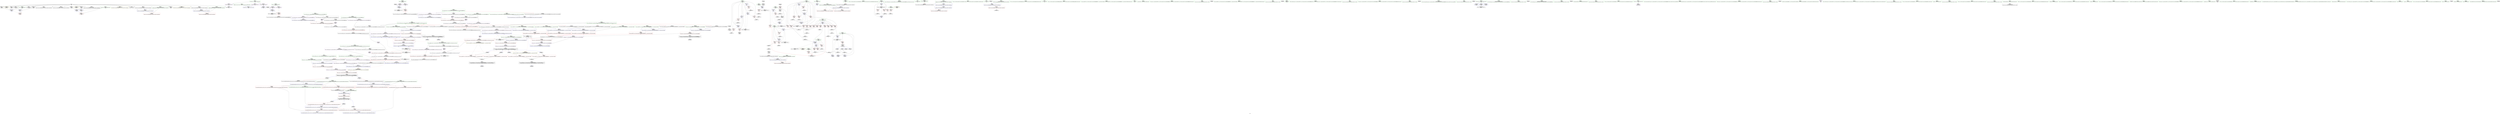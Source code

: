 digraph "SVFG" {
	label="SVFG";

	Node0x558a59ed1f20 [shape=record,color=grey,label="{NodeID: 0\nNullPtr}"];
	Node0x558a59ed1f20 -> Node0x558a5a0c95f0[style=solid];
	Node0x558a59ed1f20 -> Node0x558a5a0ceb00[style=solid];
	Node0x558a59ed1f20 -> Node0x558a5a0ceb90[style=solid];
	Node0x558a59ed1f20 -> Node0x558a5a0cec60[style=solid];
	Node0x558a59ed1f20 -> Node0x558a5a0ced30[style=solid];
	Node0x558a59ed1f20 -> Node0x558a5a0cee00[style=solid];
	Node0x558a59ed1f20 -> Node0x558a5a0ceed0[style=solid];
	Node0x558a59ed1f20 -> Node0x558a5a0cefa0[style=solid];
	Node0x558a59ed1f20 -> Node0x558a5a0cf070[style=solid];
	Node0x558a59ed1f20 -> Node0x558a5a0cf140[style=solid];
	Node0x558a59ed1f20 -> Node0x558a5a0cf210[style=solid];
	Node0x558a59ed1f20 -> Node0x558a5a0cf2e0[style=solid];
	Node0x558a59ed1f20 -> Node0x558a5a0cf3b0[style=solid];
	Node0x558a59ed1f20 -> Node0x558a5a0cf480[style=solid];
	Node0x558a59ed1f20 -> Node0x558a5a0d8690[style=solid];
	Node0x558a5a12e090 [shape=record,color=black,label="{NodeID: 692\n151 = PHI()\n}"];
	Node0x558a5a12e090 -> Node0x558a5a0d9080[style=solid];
	Node0x558a5a0fb980 [shape=record,color=black,label="{NodeID: 526\nMR_60V_2 = PHI(MR_60V_1, MR_60V_3, )\npts\{4720000 \}\n}"];
	Node0x558a5a0d9080 [shape=record,color=blue,label="{NodeID: 277\n154\<--151\ncoerce.dive\<--call11\n_Z4funcx\n}"];
	Node0x558a5a0d9080 -> Node0x558a5a0cdf30[style=dashed];
	Node0x558a5a0d9080 -> Node0x558a5a0fff80[style=dashed];
	Node0x558a5a0ccc80 [shape=record,color=red,label="{NodeID: 194\n139\<--47\n\<--i\n_Z4funcx\n}"];
	Node0x558a5a0ccc80 -> Node0x558a5a0e62a0[style=solid];
	Node0x558a5a0c9420 [shape=record,color=green,label="{NodeID: 111\n647\<--648\n__t.addr\<--__t.addr_field_insensitive\n_ZSt4moveIRcEONSt16remove_referenceIT_E4typeEOS2_\n}"];
	Node0x558a5a0c9420 -> Node0x558a5a0d80b0[style=solid];
	Node0x558a5a0c9420 -> Node0x558a5a0dbb90[style=solid];
	Node0x558a5a0c7db0 [shape=record,color=green,label="{NodeID: 28\n51\<--52\ny\<--y_field_insensitive\n_Z4funcx\n}"];
	Node0x558a5a0c7db0 -> Node0x558a5a0ccfc0[style=solid];
	Node0x558a5a0c7db0 -> Node0x558a5a0cd090[style=solid];
	Node0x558a5a0c7db0 -> Node0x558a5a0cd160[style=solid];
	Node0x558a5a0c7db0 -> Node0x558a5a0d8930[style=solid];
	Node0x558a5a0c7db0 -> Node0x558a5a0d8a00[style=solid];
	Node0x558a5a1301c0 [shape=record,color=black,label="{NodeID: 720\n591 = PHI(465, )\n0th arg _ZN9__gnu_cxx17__normal_iteratorIPcNSt7__cxx1112basic_stringIcSt11char_traitsIcESaIcEEEEppEv }"];
	Node0x558a5a1301c0 -> Node0x558a5a0db440[style=solid];
	Node0x558a5a0da740 [shape=record,color=blue,label="{NodeID: 305\n415\<--125\nretval\<--\nmain\n}"];
	Node0x558a5a0ce340 [shape=record,color=red,label="{NodeID: 222\n299\<--270\n\<--__rhs.addr\n_ZStplIcSt11char_traitsIcESaIcEENSt7__cxx1112basic_stringIT_T0_T1_EES5_RKS8_\n}"];
	Node0x558a5a0cff40 [shape=record,color=black,label="{NodeID: 139\n361\<--345\n\<--agg.tmp2\n_ZSt7reverseIN9__gnu_cxx17__normal_iteratorIPcNSt7__cxx1112basic_stringIcSt11char_traitsIcESaIcEEEEEEvT_SA_\n}"];
	Node0x558a5a0cff40 -> Node0x558a5a0d15c0[style=solid];
	Node0x558a5a0ca670 [shape=record,color=green,label="{NodeID: 56\n287\<--288\n_ZNKSt7__cxx1112basic_stringIcSt11char_traitsIcESaIcEE4sizeEv\<--_ZNKSt7__cxx1112basic_stringIcSt11char_traitsIcESaIcEE4sizeEv_field_insensitive\n}"];
	Node0x558a5a0e71a0 [shape=record,color=grey,label="{NodeID: 499\n432 = Binary(431, 130, )\n}"];
	Node0x558a5a0d7a30 [shape=record,color=red,label="{NodeID: 250\n629\<--612\n\<--__a.addr\n_ZSt4swapIcENSt9enable_ifIXsr6__and_ISt6__not_ISt15__is_tuple_likeIT_EESt21is_move_constructibleIS3_ESt18is_move_assignableIS3_EEE5valueEvE4typeERS3_SC_\n}"];
	Node0x558a5a0d7a30 -> Node0x558a5a0db920[style=solid];
	Node0x558a5a0d1690 [shape=record,color=purple,label="{NodeID: 167\n663\<--362\noffset_0\<--\n}"];
	Node0x558a5a0d1690 -> Node0x558a5a0d8250[style=solid];
	Node0x558a5a0cc030 [shape=record,color=green,label="{NodeID: 84\n469\<--470\n\<--field_insensitive\n_ZSt9__reverseIN9__gnu_cxx17__normal_iteratorIPcNSt7__cxx1112basic_stringIcSt11char_traitsIcESaIcEEEEEEvT_SA_St26random_access_iterator_tag\n}"];
	Node0x558a5a09fd70 [shape=record,color=green,label="{NodeID: 1\n7\<--1\n__dso_handle\<--dummyObj\nGlob }"];
	Node0x558a5a12e1f0 [shape=record,color=black,label="{NodeID: 693\n156 = PHI()\n}"];
	Node0x558a5a12e1f0 -> Node0x558a5a0d9150[style=solid];
	Node0x558a5a0fbe80 [shape=record,color=black,label="{NodeID: 527\nMR_62V_2 = PHI(MR_62V_1, MR_62V_3, )\npts\{4740000 \}\n}"];
	Node0x558a5a0d9150 [shape=record,color=blue,label="{NodeID: 278\n159\<--156\ncoerce.dive14\<--call13\n_Z4funcx\n}"];
	Node0x558a5a0d9150 -> Node0x558a5a0ce000[style=dashed];
	Node0x558a5a0d9150 -> Node0x558a5a100480[style=dashed];
	Node0x558a5a0ccd50 [shape=record,color=red,label="{NodeID: 195\n171\<--47\n\<--i\n_Z4funcx\n}"];
	Node0x558a5a0ccd50 -> Node0x558a5a0e89a0[style=solid];
	Node0x558a5a0c94f0 [shape=record,color=green,label="{NodeID: 112\n14\<--652\n_GLOBAL__sub_I_rng..58_0_0.cpp\<--_GLOBAL__sub_I_rng..58_0_0.cpp_field_insensitive\n}"];
	Node0x558a5a0c94f0 -> Node0x558a5a0d8590[style=solid];
	Node0x558a5a0c7e80 [shape=record,color=green,label="{NodeID: 29\n53\<--54\nref.tmp\<--ref.tmp_field_insensitive\n_Z4funcx\n|{<s0>4}}"];
	Node0x558a5a0c7e80:s0 -> Node0x558a5a131640[style=solid,color=red];
	Node0x558a5a130300 [shape=record,color=black,label="{NodeID: 721\n42 = PHI(206, 213, 244, 390, )\n0th arg _Z4funcx }"];
	Node0x558a5a130300 -> Node0x558a5a0d8790[style=solid];
	Node0x558a5a0da810 [shape=record,color=blue,label="{NodeID: 306\n419\<--125\ntc\<--\nmain\n}"];
	Node0x558a5a0da810 -> Node0x558a5a109890[style=dashed];
	Node0x558a5a0ce410 [shape=record,color=red,label="{NodeID: 223\n305\<--272\nnrvo.val\<--nrvo\n_ZStplIcSt11char_traitsIcESaIcEENSt7__cxx1112basic_stringIT_T0_T1_EES5_RKS8_\n}"];
	Node0x558a5a0d0010 [shape=record,color=black,label="{NodeID: 140\n493\<--465\n\<--__first\n_ZSt9__reverseIN9__gnu_cxx17__normal_iteratorIPcNSt7__cxx1112basic_stringIcSt11char_traitsIcESaIcEEEEEEvT_SA_St26random_access_iterator_tag\n}"];
	Node0x558a5a0d0010 -> Node0x558a5a0d1b70[style=solid];
	Node0x558a5a0ca770 [shape=record,color=green,label="{NodeID: 57\n293\<--294\n_ZNSt7__cxx1112basic_stringIcSt11char_traitsIcESaIcEE7reserveEm\<--_ZNSt7__cxx1112basic_stringIcSt11char_traitsIcESaIcEE7reserveEm_field_insensitive\n}"];
	Node0x558a5a0e7320 [shape=record,color=grey,label="{NodeID: 500\n177 = Binary(176, 78, )\n}"];
	Node0x558a5a0e7320 -> Node0x558a5a0e7620[style=solid];
	Node0x558a5a0d7b00 [shape=record,color=red,label="{NodeID: 251\n626\<--614\n\<--__b.addr\n_ZSt4swapIcENSt9enable_ifIXsr6__and_ISt6__not_ISt15__is_tuple_likeIT_EESt21is_move_constructibleIS3_ESt18is_move_assignableIS3_EEE5valueEvE4typeERS3_SC_\n|{<s0>55}}"];
	Node0x558a5a0d7b00:s0 -> Node0x558a5a128d30[style=solid,color=red];
	Node0x558a5a0d1760 [shape=record,color=purple,label="{NodeID: 168\n475\<--465\ncoerce.dive\<--__first\n_ZSt9__reverseIN9__gnu_cxx17__normal_iteratorIPcNSt7__cxx1112basic_stringIcSt11char_traitsIcESaIcEEEEEEvT_SA_St26random_access_iterator_tag\n}"];
	Node0x558a5a0d1760 -> Node0x558a5a0da9b0[style=solid];
	Node0x558a5a0cc100 [shape=record,color=green,label="{NodeID: 85\n471\<--472\nagg.tmp\<--agg.tmp_field_insensitive\n_ZSt9__reverseIN9__gnu_cxx17__normal_iteratorIPcNSt7__cxx1112basic_stringIcSt11char_traitsIcESaIcEEEEEEvT_SA_St26random_access_iterator_tag\n}"];
	Node0x558a5a0cc100 -> Node0x558a5a0d01b0[style=solid];
	Node0x558a5a0cc100 -> Node0x558a5a0d1900[style=solid];
	Node0x558a5a0ad8b0 [shape=record,color=green,label="{NodeID: 2\n8\<--1\n_ZSt3cin\<--dummyObj\nGlob }"];
	Node0x558a5a12e2f0 [shape=record,color=black,label="{NodeID: 694\n172 = PHI()\n}"];
	Node0x558a5a12e2f0 -> Node0x558a5a0cf8c0[style=solid];
	Node0x558a5a0d9220 [shape=record,color=blue,label="{NodeID: 279\n69\<--91\nz\<--\n_Z4funcx\n}"];
	Node0x558a5a0d9220 -> Node0x558a5a0cda50[style=dashed];
	Node0x558a5a0d9220 -> Node0x558a5a0cdb20[style=dashed];
	Node0x558a5a0d9220 -> Node0x558a5a0cdbf0[style=dashed];
	Node0x558a5a0d9220 -> Node0x558a5a0d93c0[style=dashed];
	Node0x558a5a0d9220 -> Node0x558a5a0ff080[style=dashed];
	Node0x558a5a0cce20 [shape=record,color=red,label="{NodeID: 196\n178\<--47\n\<--i\n_Z4funcx\n}"];
	Node0x558a5a0cce20 -> Node0x558a5a0cf990[style=solid];
	Node0x558a5a0c95f0 [shape=record,color=black,label="{NodeID: 113\n2\<--3\ndummyVal\<--dummyVal\n}"];
	Node0x558a5a0c7f50 [shape=record,color=green,label="{NodeID: 30\n55\<--56\nexn.slot\<--exn.slot_field_insensitive\n_Z4funcx\n}"];
	Node0x558a5a0c7f50 -> Node0x558a5a0cd230[style=solid];
	Node0x558a5a0c7f50 -> Node0x558a5a0d8ad0[style=solid];
	Node0x558a5a0c7f50 -> Node0x558a5a0d9560[style=solid];
	Node0x558a5a1306b0 [shape=record,color=black,label="{NodeID: 722\n637 = PHI(574, 576, )\n0th arg _ZNK9__gnu_cxx17__normal_iteratorIPcNSt7__cxx1112basic_stringIcSt11char_traitsIcESaIcEEEEdeEv }"];
	Node0x558a5a1306b0 -> Node0x558a5a0dbac0[style=solid];
	Node0x558a5a0da8e0 [shape=record,color=blue,label="{NodeID: 307\n419\<--440\ntc\<--inc\nmain\n}"];
	Node0x558a5a0da8e0 -> Node0x558a5a109890[style=dashed];
	Node0x558a5a0ce4e0 [shape=record,color=red,label="{NodeID: 224\n290\<--274\n\<--__len\n_ZStplIcSt11char_traitsIcESaIcEENSt7__cxx1112basic_stringIT_T0_T1_EES5_RKS8_\n}"];
	Node0x558a5a0ce4e0 -> Node0x558a5a0e6720[style=solid];
	Node0x558a5a0d00e0 [shape=record,color=black,label="{NodeID: 141\n496\<--467\n\<--__last\n_ZSt9__reverseIN9__gnu_cxx17__normal_iteratorIPcNSt7__cxx1112basic_stringIcSt11char_traitsIcESaIcEEEEEEvT_SA_St26random_access_iterator_tag\n}"];
	Node0x558a5a0d00e0 -> Node0x558a5a0d1d10[style=solid];
	Node0x558a5a0ca870 [shape=record,color=green,label="{NodeID: 58\n297\<--298\n_ZNSt7__cxx1112basic_stringIcSt11char_traitsIcESaIcEE6appendEmc\<--_ZNSt7__cxx1112basic_stringIcSt11char_traitsIcESaIcEE6appendEmc_field_insensitive\n}"];
	Node0x558a5a0e74a0 [shape=record,color=grey,label="{NodeID: 501\n185 = Binary(184, 186, )\n}"];
	Node0x558a5a0e74a0 -> Node0x558a5a0cfb30[style=solid];
	Node0x558a5a0d7bd0 [shape=record,color=red,label="{NodeID: 252\n633\<--614\n\<--__b.addr\n_ZSt4swapIcENSt9enable_ifIXsr6__and_ISt6__not_ISt15__is_tuple_likeIT_EESt21is_move_constructibleIS3_ESt18is_move_assignableIS3_EEE5valueEvE4typeERS3_SC_\n}"];
	Node0x558a5a0d7bd0 -> Node0x558a5a0db9f0[style=solid];
	Node0x558a5a0d1830 [shape=record,color=purple,label="{NodeID: 169\n477\<--467\ncoerce.dive1\<--__last\n_ZSt9__reverseIN9__gnu_cxx17__normal_iteratorIPcNSt7__cxx1112basic_stringIcSt11char_traitsIcESaIcEEEEEEvT_SA_St26random_access_iterator_tag\n}"];
	Node0x558a5a0d1830 -> Node0x558a5a0daa80[style=solid];
	Node0x558a5a0cc1d0 [shape=record,color=green,label="{NodeID: 86\n473\<--474\nagg.tmp4\<--agg.tmp4_field_insensitive\n_ZSt9__reverseIN9__gnu_cxx17__normal_iteratorIPcNSt7__cxx1112basic_stringIcSt11char_traitsIcESaIcEEEEEEvT_SA_St26random_access_iterator_tag\n}"];
	Node0x558a5a0cc1d0 -> Node0x558a5a0d0280[style=solid];
	Node0x558a5a0cc1d0 -> Node0x558a5a0d19d0[style=solid];
	Node0x558a5a0c6b40 [shape=record,color=green,label="{NodeID: 3\n9\<--1\n_ZSt4cout\<--dummyObj\nGlob }"];
	Node0x558a5a12e3f0 [shape=record,color=black,label="{NodeID: 695\n214 = PHI(41, )\n}"];
	Node0x558a5a12e3f0 -> Node0x558a5a0e7c20[style=solid];
	Node0x558a5a0d92f0 [shape=record,color=blue,label="{NodeID: 280\n47\<--125\ni\<--\n_Z4funcx\n}"];
	Node0x558a5a0d92f0 -> Node0x558a5a0ccd50[style=dashed];
	Node0x558a5a0d92f0 -> Node0x558a5a0cce20[style=dashed];
	Node0x558a5a0d92f0 -> Node0x558a5a0ccef0[style=dashed];
	Node0x558a5a0d92f0 -> Node0x558a5a0d9490[style=dashed];
	Node0x558a5a0d92f0 -> Node0x558a5a0fdc80[style=dashed];
	Node0x558a5a0ccef0 [shape=record,color=red,label="{NodeID: 197\n191\<--47\n\<--i\n_Z4funcx\n}"];
	Node0x558a5a0ccef0 -> Node0x558a5a0e77a0[style=solid];
	Node0x558a5a0ceb00 [shape=record,color=black,label="{NodeID: 114\n111\<--3\n\<--dummyVal\n_Z4funcx\n}"];
	Node0x558a5a0c8020 [shape=record,color=green,label="{NodeID: 31\n57\<--58\nehselector.slot\<--ehselector.slot_field_insensitive\n_Z4funcx\n}"];
	Node0x558a5a0c8020 -> Node0x558a5a0cd300[style=solid];
	Node0x558a5a0c8020 -> Node0x558a5a0d8ba0[style=solid];
	Node0x558a5a0c8020 -> Node0x558a5a0d9630[style=solid];
	Node0x558a5a130800 [shape=record,color=black,label="{NodeID: 723\n555 = PHI(465, )\n0th arg _ZN9__gnu_cxxltIPcNSt7__cxx1112basic_stringIcSt11char_traitsIcESaIcEEEEEbRKNS_17__normal_iteratorIT_T0_EESD_ }"];
	Node0x558a5a130800 -> Node0x558a5a0db100[style=solid];
	Node0x558a5a0da9b0 [shape=record,color=blue,label="{NodeID: 308\n475\<--463\ncoerce.dive\<--__first.coerce\n_ZSt9__reverseIN9__gnu_cxx17__normal_iteratorIPcNSt7__cxx1112basic_stringIcSt11char_traitsIcESaIcEEEEEEvT_SA_St26random_access_iterator_tag\n|{|<s2>39}}"];
	Node0x558a5a0da9b0 -> Node0x558a5a0faf80[style=dashed];
	Node0x558a5a0da9b0 -> Node0x558a5a100980[style=dashed];
	Node0x558a5a0da9b0:s2 -> Node0x558a5a10c850[style=dashed,color=red];
	Node0x558a5a0ce5b0 [shape=record,color=red,label="{NodeID: 225\n317\<--276\nexn\<--exn.slot\n_ZStplIcSt11char_traitsIcESaIcEENSt7__cxx1112basic_stringIT_T0_T1_EES5_RKS8_\n}"];
	Node0x558a5a0d01b0 [shape=record,color=black,label="{NodeID: 142\n492\<--471\n\<--agg.tmp\n_ZSt9__reverseIN9__gnu_cxx17__normal_iteratorIPcNSt7__cxx1112basic_stringIcSt11char_traitsIcESaIcEEEEEEvT_SA_St26random_access_iterator_tag\n}"];
	Node0x558a5a0d01b0 -> Node0x558a5a0d1aa0[style=solid];
	Node0x558a5a0ca970 [shape=record,color=green,label="{NodeID: 59\n301\<--302\n_ZNSt7__cxx1112basic_stringIcSt11char_traitsIcESaIcEE6appendERKS4_\<--_ZNSt7__cxx1112basic_stringIcSt11char_traitsIcESaIcEE6appendERKS4__field_insensitive\n}"];
	Node0x558a5a0e7620 [shape=record,color=grey,label="{NodeID: 502\n188 = Binary(177, 187, )\n}"];
	Node0x558a5a0e7620 -> Node0x558a5a0d93c0[style=solid];
	Node0x558a5a0d7ca0 [shape=record,color=red,label="{NodeID: 253\n624\<--621\n\<--call\n_ZSt4swapIcENSt9enable_ifIXsr6__and_ISt6__not_ISt15__is_tuple_likeIT_EESt21is_move_constructibleIS3_ESt18is_move_assignableIS3_EEE5valueEvE4typeERS3_SC_\n}"];
	Node0x558a5a0d7ca0 -> Node0x558a5a0db850[style=solid];
	Node0x558a5a0d1900 [shape=record,color=purple,label="{NodeID: 170\n498\<--471\ncoerce.dive5\<--agg.tmp\n_ZSt9__reverseIN9__gnu_cxx17__normal_iteratorIPcNSt7__cxx1112basic_stringIcSt11char_traitsIcESaIcEEEEEEvT_SA_St26random_access_iterator_tag\n}"];
	Node0x558a5a0d1900 -> Node0x558a5a0d6d30[style=solid];
	Node0x558a5a0cc2a0 [shape=record,color=green,label="{NodeID: 87\n480\<--481\n_ZN9__gnu_cxxeqIPcNSt7__cxx1112basic_stringIcSt11char_traitsIcESaIcEEEEEbRKNS_17__normal_iteratorIT_T0_EESD_\<--_ZN9__gnu_cxxeqIPcNSt7__cxx1112basic_stringIcSt11char_traitsIcESaIcEEEEEbRKNS_17__normal_iteratorIT_T0_EESD__field_insensitive\n}"];
	Node0x558a5a0c6bd0 [shape=record,color=green,label="{NodeID: 4\n10\<--1\n.str\<--dummyObj\nGlob }"];
	Node0x558a5a12e5c0 [shape=record,color=black,label="{NodeID: 696\n245 = PHI(41, )\n}"];
	Node0x558a5a12e5c0 -> Node0x558a5a0e68a0[style=solid];
	Node0x558a5a0d93c0 [shape=record,color=blue,label="{NodeID: 281\n69\<--188\nz\<--add30\n_Z4funcx\n}"];
	Node0x558a5a0d93c0 -> Node0x558a5a0cda50[style=dashed];
	Node0x558a5a0d93c0 -> Node0x558a5a0cdb20[style=dashed];
	Node0x558a5a0d93c0 -> Node0x558a5a0cdbf0[style=dashed];
	Node0x558a5a0d93c0 -> Node0x558a5a0d93c0[style=dashed];
	Node0x558a5a0d93c0 -> Node0x558a5a0ff080[style=dashed];
	Node0x558a5a0ccfc0 [shape=record,color=red,label="{NodeID: 198\n89\<--51\n\<--y\n_Z4funcx\n}"];
	Node0x558a5a0ccfc0 -> Node0x558a5a0e8520[style=solid];
	Node0x558a5a0ceb90 [shape=record,color=black,label="{NodeID: 115\n112\<--3\n\<--dummyVal\n_Z4funcx\n}"];
	Node0x558a5a0ceb90 -> Node0x558a5a0d8ad0[style=solid];
	Node0x558a5a0c80f0 [shape=record,color=green,label="{NodeID: 32\n59\<--60\nL\<--L_field_insensitive\n_Z4funcx\n}"];
	Node0x558a5a0c80f0 -> Node0x558a5a0cd3d0[style=solid];
	Node0x558a5a0c80f0 -> Node0x558a5a0d8c70[style=solid];
	Node0x558a5a130910 [shape=record,color=black,label="{NodeID: 724\n556 = PHI(467, )\n1st arg _ZN9__gnu_cxxltIPcNSt7__cxx1112basic_stringIcSt11char_traitsIcESaIcEEEEEbRKNS_17__normal_iteratorIT_T0_EESD_ }"];
	Node0x558a5a130910 -> Node0x558a5a0db1d0[style=solid];
	Node0x558a5a0daa80 [shape=record,color=blue,label="{NodeID: 309\n477\<--464\ncoerce.dive1\<--__last.coerce\n_ZSt9__reverseIN9__gnu_cxx17__normal_iteratorIPcNSt7__cxx1112basic_stringIcSt11char_traitsIcESaIcEEEEEEvT_SA_St26random_access_iterator_tag\n|{|<s1>39|<s2>40|<s3>40}}"];
	Node0x558a5a0daa80 -> Node0x558a5a0fb480[style=dashed];
	Node0x558a5a0daa80:s1 -> Node0x558a5a10c850[style=dashed,color=red];
	Node0x558a5a0daa80:s2 -> Node0x558a5a0d72e0[style=dashed,color=red];
	Node0x558a5a0daa80:s3 -> Node0x558a5a0db030[style=dashed,color=red];
	Node0x558a5a0ce680 [shape=record,color=red,label="{NodeID: 226\n318\<--278\nsel\<--ehselector.slot\n_ZStplIcSt11char_traitsIcESaIcEENSt7__cxx1112basic_stringIT_T0_T1_EES5_RKS8_\n}"];
	Node0x558a5a0d0280 [shape=record,color=black,label="{NodeID: 143\n495\<--473\n\<--agg.tmp4\n_ZSt9__reverseIN9__gnu_cxx17__normal_iteratorIPcNSt7__cxx1112basic_stringIcSt11char_traitsIcESaIcEEEEEEvT_SA_St26random_access_iterator_tag\n}"];
	Node0x558a5a0d0280 -> Node0x558a5a0d1c40[style=solid];
	Node0x558a5a0caa70 [shape=record,color=green,label="{NodeID: 60\n322\<--323\n__gxx_personality_v0\<--__gxx_personality_v0_field_insensitive\n}"];
	Node0x558a5a0e77a0 [shape=record,color=grey,label="{NodeID: 503\n192 = Binary(191, 130, )\n}"];
	Node0x558a5a0e77a0 -> Node0x558a5a0d9490[style=solid];
	Node0x558a5a0d7d70 [shape=record,color=red,label="{NodeID: 254\n628\<--627\n\<--call1\n_ZSt4swapIcENSt9enable_ifIXsr6__and_ISt6__not_ISt15__is_tuple_likeIT_EESt21is_move_constructibleIS3_ESt18is_move_assignableIS3_EEE5valueEvE4typeERS3_SC_\n}"];
	Node0x558a5a0d7d70 -> Node0x558a5a0db920[style=solid];
	Node0x558a5a0d19d0 [shape=record,color=purple,label="{NodeID: 171\n500\<--473\ncoerce.dive6\<--agg.tmp4\n_ZSt9__reverseIN9__gnu_cxx17__normal_iteratorIPcNSt7__cxx1112basic_stringIcSt11char_traitsIcESaIcEEEEEEvT_SA_St26random_access_iterator_tag\n}"];
	Node0x558a5a0d19d0 -> Node0x558a5a0d6e00[style=solid];
	Node0x558a5a0cc3a0 [shape=record,color=green,label="{NodeID: 88\n485\<--486\n_ZN9__gnu_cxx17__normal_iteratorIPcNSt7__cxx1112basic_stringIcSt11char_traitsIcESaIcEEEEmmEv\<--_ZN9__gnu_cxx17__normal_iteratorIPcNSt7__cxx1112basic_stringIcSt11char_traitsIcESaIcEEEEmmEv_field_insensitive\n}"];
	Node0x558a5a0c6c60 [shape=record,color=green,label="{NodeID: 5\n13\<--1\n\<--dummyObj\nCan only get source location for instruction, argument, global var or function.}"];
	Node0x558a5a12e700 [shape=record,color=black,label="{NodeID: 697\n296 = PHI()\n}"];
	Node0x558a5a0d9490 [shape=record,color=blue,label="{NodeID: 282\n47\<--192\ni\<--inc32\n_Z4funcx\n}"];
	Node0x558a5a0d9490 -> Node0x558a5a0ccd50[style=dashed];
	Node0x558a5a0d9490 -> Node0x558a5a0cce20[style=dashed];
	Node0x558a5a0d9490 -> Node0x558a5a0ccef0[style=dashed];
	Node0x558a5a0d9490 -> Node0x558a5a0d9490[style=dashed];
	Node0x558a5a0d9490 -> Node0x558a5a0fdc80[style=dashed];
	Node0x558a5a0cd090 [shape=record,color=red,label="{NodeID: 199\n93\<--51\n\<--y\n_Z4funcx\n}"];
	Node0x558a5a0cd090 -> Node0x558a5a0e6d20[style=solid];
	Node0x558a5a0cec60 [shape=record,color=black,label="{NodeID: 116\n114\<--3\n\<--dummyVal\n_Z4funcx\n}"];
	Node0x558a5a0cec60 -> Node0x558a5a0d8ba0[style=solid];
	Node0x558a5a0c81c0 [shape=record,color=green,label="{NodeID: 33\n61\<--62\nten\<--ten_field_insensitive\n_Z4funcx\n}"];
	Node0x558a5a0c81c0 -> Node0x558a5a0cd4a0[style=solid];
	Node0x558a5a0c81c0 -> Node0x558a5a0cd570[style=solid];
	Node0x558a5a0c81c0 -> Node0x558a5a0cd640[style=solid];
	Node0x558a5a0c81c0 -> Node0x558a5a0cd710[style=solid];
	Node0x558a5a0c81c0 -> Node0x558a5a0cd7e0[style=solid];
	Node0x558a5a0c81c0 -> Node0x558a5a0cd8b0[style=solid];
	Node0x558a5a0c81c0 -> Node0x558a5a0cd980[style=solid];
	Node0x558a5a0c81c0 -> Node0x558a5a0d8d40[style=solid];
	Node0x558a5a0c81c0 -> Node0x558a5a0d8ee0[style=solid];
	Node0x558a5a0c81c0 -> Node0x558a5a0d9a40[style=solid];
	Node0x558a5a130a20 [shape=record,color=black,label="{NodeID: 725\n602 = PHI(533, 538, 563, 566, )\n0th arg _ZNK9__gnu_cxx17__normal_iteratorIPcNSt7__cxx1112basic_stringIcSt11char_traitsIcESaIcEEEE4baseEv }"];
	Node0x558a5a130a20 -> Node0x558a5a0db5e0[style=solid];
	Node0x558a5a0dab50 [shape=record,color=blue, style = dotted,label="{NodeID: 310\n665\<--667\noffset_0\<--dummyVal\n_ZSt9__reverseIN9__gnu_cxx17__normal_iteratorIPcNSt7__cxx1112basic_stringIcSt11char_traitsIcESaIcEEEEEEvT_SA_St26random_access_iterator_tag\n}"];
	Node0x558a5a0dab50 -> Node0x558a5a0d6d30[style=dashed];
	Node0x558a5a0dab50 -> Node0x558a5a0dab50[style=dashed];
	Node0x558a5a0dab50 -> Node0x558a5a0fb980[style=dashed];
	Node0x558a5a0ce750 [shape=record,color=red,label="{NodeID: 227\n368\<--367\n\<--coerce.dive4\n_ZSt7reverseIN9__gnu_cxx17__normal_iteratorIPcNSt7__cxx1112basic_stringIcSt11char_traitsIcESaIcEEEEEEvT_SA_\n|{<s0>31}}"];
	Node0x558a5a0ce750:s0 -> Node0x558a5a131200[style=solid,color=red];
	Node0x558a5a0d0350 [shape=record,color=black,label="{NodeID: 144\n524\<--541\n_ZN9__gnu_cxxeqIPcNSt7__cxx1112basic_stringIcSt11char_traitsIcESaIcEEEEEbRKNS_17__normal_iteratorIT_T0_EESD__ret\<--cmp\n_ZN9__gnu_cxxeqIPcNSt7__cxx1112basic_stringIcSt11char_traitsIcESaIcEEEEEbRKNS_17__normal_iteratorIT_T0_EESD_\n|{<s0>39}}"];
	Node0x558a5a0d0350:s0 -> Node0x558a5a12ef80[style=solid,color=blue];
	Node0x558a5a0cab70 [shape=record,color=green,label="{NodeID: 61\n339\<--340\n__first\<--__first_field_insensitive\n_ZSt7reverseIN9__gnu_cxx17__normal_iteratorIPcNSt7__cxx1112basic_stringIcSt11char_traitsIcESaIcEEEEEEvT_SA_\n|{|<s2>30}}"];
	Node0x558a5a0cab70 -> Node0x558a5a0cfcd0[style=solid];
	Node0x558a5a0cab70 -> Node0x558a5a0d10e0[style=solid];
	Node0x558a5a0cab70:s2 -> Node0x558a5a130cb0[style=solid,color=red];
	Node0x558a5a0e7920 [shape=record,color=grey,label="{NodeID: 504\n208 = Binary(207, 123, )\n}"];
	Node0x558a5a0e7920 -> Node0x558a5a0d9700[style=solid];
	Node0x558a5a0d7e40 [shape=record,color=red,label="{NodeID: 255\n632\<--631\n\<--call2\n_ZSt4swapIcENSt9enable_ifIXsr6__and_ISt6__not_ISt15__is_tuple_likeIT_EESt21is_move_constructibleIS3_ESt18is_move_assignableIS3_EEE5valueEvE4typeERS3_SC_\n}"];
	Node0x558a5a0d7e40 -> Node0x558a5a0db9f0[style=solid];
	Node0x558a5a0d1aa0 [shape=record,color=purple,label="{NodeID: 172\n665\<--492\noffset_0\<--\n}"];
	Node0x558a5a0d1aa0 -> Node0x558a5a0dab50[style=solid];
	Node0x558a5a0cc4a0 [shape=record,color=green,label="{NodeID: 89\n489\<--490\n_ZN9__gnu_cxxltIPcNSt7__cxx1112basic_stringIcSt11char_traitsIcESaIcEEEEEbRKNS_17__normal_iteratorIT_T0_EESD_\<--_ZN9__gnu_cxxltIPcNSt7__cxx1112basic_stringIcSt11char_traitsIcESaIcEEEEEbRKNS_17__normal_iteratorIT_T0_EESD__field_insensitive\n}"];
	Node0x558a5a0c6cf0 [shape=record,color=green,label="{NodeID: 6\n78\<--1\n\<--dummyObj\nCan only get source location for instruction, argument, global var or function.}"];
	Node0x558a5a12e7d0 [shape=record,color=black,label="{NodeID: 698\n387 = PHI()\n}"];
	Node0x558a5a0fd780 [shape=record,color=black,label="{NodeID: 532\nMR_2V_3 = PHI(MR_2V_7, MR_2V_2, )\npts\{44 \}\n}"];
	Node0x558a5a0fd780 -> Node0x558a5a0d2460[style=dashed];
	Node0x558a5a0d9560 [shape=record,color=blue,label="{NodeID: 283\n55\<--196\nexn.slot\<--\n_Z4funcx\n}"];
	Node0x558a5a0d9560 -> Node0x558a5a0cd230[style=dashed];
	Node0x558a5a0cd160 [shape=record,color=red,label="{NodeID: 200\n107\<--51\n\<--y\n_Z4funcx\n}"];
	Node0x558a5a0cd160 -> Node0x558a5a0e7da0[style=solid];
	Node0x558a5a0ced30 [shape=record,color=black,label="{NodeID: 117\n195\<--3\n\<--dummyVal\n_Z4funcx\n}"];
	Node0x558a5a0c8290 [shape=record,color=green,label="{NodeID: 34\n63\<--64\nt\<--t_field_insensitive\n_Z4funcx\n}"];
	Node0x558a5a130cb0 [shape=record,color=black,label="{NodeID: 726\n517 = PHI(339, )\n0th arg _ZSt19__iterator_categoryIN9__gnu_cxx17__normal_iteratorIPcNSt7__cxx1112basic_stringIcSt11char_traitsIcESaIcEEEEEENSt15iterator_traitsIT_E17iterator_categoryERKSB_ }"];
	Node0x558a5a130cb0 -> Node0x558a5a0dacf0[style=solid];
	Node0x558a5a0dac20 [shape=record,color=blue, style = dotted,label="{NodeID: 311\n668\<--670\noffset_0\<--dummyVal\n_ZSt9__reverseIN9__gnu_cxx17__normal_iteratorIPcNSt7__cxx1112basic_stringIcSt11char_traitsIcESaIcEEEEEEvT_SA_St26random_access_iterator_tag\n}"];
	Node0x558a5a0dac20 -> Node0x558a5a0d6e00[style=dashed];
	Node0x558a5a0dac20 -> Node0x558a5a0dac20[style=dashed];
	Node0x558a5a0dac20 -> Node0x558a5a0fbe80[style=dashed];
	Node0x558a5a0ce820 [shape=record,color=red,label="{NodeID: 228\n370\<--369\n\<--coerce.dive5\n_ZSt7reverseIN9__gnu_cxx17__normal_iteratorIPcNSt7__cxx1112basic_stringIcSt11char_traitsIcESaIcEEEEEEvT_SA_\n|{<s0>31}}"];
	Node0x558a5a0ce820:s0 -> Node0x558a5a131310[style=solid,color=red];
	Node0x558a5a0d0420 [shape=record,color=black,label="{NodeID: 145\n543\<--548\n_ZN9__gnu_cxx17__normal_iteratorIPcNSt7__cxx1112basic_stringIcSt11char_traitsIcESaIcEEEEmmEv_ret\<--this1\n_ZN9__gnu_cxx17__normal_iteratorIPcNSt7__cxx1112basic_stringIcSt11char_traitsIcESaIcEEEEmmEv\n|{<s0>40|<s1>46}}"];
	Node0x558a5a0d0420:s0 -> Node0x558a5a12f0f0[style=solid,color=blue];
	Node0x558a5a0d0420:s1 -> Node0x558a5a12f4b0[style=solid,color=blue];
	Node0x558a5a0cac40 [shape=record,color=green,label="{NodeID: 62\n341\<--342\n__last\<--__last_field_insensitive\n_ZSt7reverseIN9__gnu_cxx17__normal_iteratorIPcNSt7__cxx1112basic_stringIcSt11char_traitsIcESaIcEEEEEEvT_SA_\n}"];
	Node0x558a5a0cac40 -> Node0x558a5a0cfda0[style=solid];
	Node0x558a5a0cac40 -> Node0x558a5a0d11b0[style=solid];
	Node0x558a5a0e7aa0 [shape=record,color=grey,label="{NodeID: 505\n213 = Binary(212, 123, )\n|{<s0>16}}"];
	Node0x558a5a0e7aa0:s0 -> Node0x558a5a130300[style=solid,color=red];
	Node0x558a5a0d7f10 [shape=record,color=red,label="{NodeID: 256\n641\<--638\nthis1\<--this.addr\n_ZNK9__gnu_cxx17__normal_iteratorIPcNSt7__cxx1112basic_stringIcSt11char_traitsIcESaIcEEEEdeEv\n}"];
	Node0x558a5a0d7f10 -> Node0x558a5a0d2390[style=solid];
	Node0x558a5a0d1b70 [shape=record,color=purple,label="{NodeID: 173\n666\<--493\noffset_0\<--\n}"];
	Node0x558a5a0d1b70 -> Node0x558a5a0d8320[style=solid];
	Node0x558a5a0cc5a0 [shape=record,color=green,label="{NodeID: 90\n503\<--504\n_ZSt9iter_swapIN9__gnu_cxx17__normal_iteratorIPcNSt7__cxx1112basic_stringIcSt11char_traitsIcESaIcEEEEES9_EvT_T0_\<--_ZSt9iter_swapIN9__gnu_cxx17__normal_iteratorIPcNSt7__cxx1112basic_stringIcSt11char_traitsIcESaIcEEEEES9_EvT_T0__field_insensitive\n}"];
	Node0x558a5a0c6db0 [shape=record,color=green,label="{NodeID: 7\n91\<--1\n\<--dummyObj\nCan only get source location for instruction, argument, global var or function.}"];
	Node0x558a5a12e8a0 [shape=record,color=black,label="{NodeID: 699\n391 = PHI(41, )\n}"];
	Node0x558a5a10d4a0 [shape=record,color=yellow,style=double,label="{NodeID: 616\n36V_1 = ENCHI(MR_36V_0)\npts\{277 \}\nFun[_ZStplIcSt11char_traitsIcESaIcEENSt7__cxx1112basic_stringIT_T0_T1_EES5_RKS8_]}"];
	Node0x558a5a10d4a0 -> Node0x558a5a0da260[style=dashed];
	Node0x558a5a0fdc80 [shape=record,color=black,label="{NodeID: 533\nMR_6V_2 = PHI(MR_6V_12, MR_6V_1, )\npts\{48 \}\n}"];
	Node0x558a5a0d9630 [shape=record,color=blue,label="{NodeID: 284\n57\<--198\nehselector.slot\<--\n_Z4funcx\n}"];
	Node0x558a5a0d9630 -> Node0x558a5a0cd300[style=dashed];
	Node0x558a5a0cd230 [shape=record,color=red,label="{NodeID: 201\n257\<--55\nexn\<--exn.slot\n_Z4funcx\n}"];
	Node0x558a5a0cee00 [shape=record,color=black,label="{NodeID: 118\n196\<--3\n\<--dummyVal\n_Z4funcx\n}"];
	Node0x558a5a0cee00 -> Node0x558a5a0d9560[style=solid];
	Node0x558a5a0c8360 [shape=record,color=green,label="{NodeID: 35\n65\<--66\nagg.tmp\<--agg.tmp_field_insensitive\n_Z4funcx\n}"];
	Node0x558a5a0c8360 -> Node0x558a5a0d0da0[style=solid];
	Node0x558a5a0c8360 -> Node0x558a5a0d0e70[style=solid];
	Node0x558a5a130dc0 [shape=record,color=black,label="{NodeID: 727\n572 = PHI(499, )\n0th arg _ZSt9iter_swapIN9__gnu_cxx17__normal_iteratorIPcNSt7__cxx1112basic_stringIcSt11char_traitsIcESaIcEEEEES9_EvT_T0_ }"];
	Node0x558a5a130dc0 -> Node0x558a5a0db2a0[style=solid];
	Node0x558a5a0dacf0 [shape=record,color=blue,label="{NodeID: 312\n520\<--517\n.addr\<--\n_ZSt19__iterator_categoryIN9__gnu_cxx17__normal_iteratorIPcNSt7__cxx1112basic_stringIcSt11char_traitsIcESaIcEEEEEENSt15iterator_traitsIT_E17iterator_categoryERKSB_\n}"];
	Node0x558a5a0ce8f0 [shape=record,color=red,label="{NodeID: 229\n390\<--385\n\<--N\n_Z5main2v\n|{<s0>33}}"];
	Node0x558a5a0ce8f0:s0 -> Node0x558a5a130300[style=solid,color=red];
	Node0x558a5a0d04f0 [shape=record,color=black,label="{NodeID: 146\n554\<--569\n_ZN9__gnu_cxxltIPcNSt7__cxx1112basic_stringIcSt11char_traitsIcESaIcEEEEEbRKNS_17__normal_iteratorIT_T0_EESD__ret\<--cmp\n_ZN9__gnu_cxxltIPcNSt7__cxx1112basic_stringIcSt11char_traitsIcESaIcEEEEEbRKNS_17__normal_iteratorIT_T0_EESD_\n|{<s0>41}}"];
	Node0x558a5a0d04f0:s0 -> Node0x558a5a12f230[style=solid,color=blue];
	Node0x558a5a0cad10 [shape=record,color=green,label="{NodeID: 63\n343\<--344\nagg.tmp\<--agg.tmp_field_insensitive\n_ZSt7reverseIN9__gnu_cxx17__normal_iteratorIPcNSt7__cxx1112basic_stringIcSt11char_traitsIcESaIcEEEEEEvT_SA_\n}"];
	Node0x558a5a0cad10 -> Node0x558a5a0cfe70[style=solid];
	Node0x558a5a0cad10 -> Node0x558a5a0d1280[style=solid];
	Node0x558a5a0e7c20 [shape=record,color=grey,label="{NodeID: 506\n215 = Binary(214, 123, )\n}"];
	Node0x558a5a0e7c20 -> Node0x558a5a0d98a0[style=solid];
	Node0x558a5a0d7fe0 [shape=record,color=red,label="{NodeID: 257\n643\<--642\n\<--_M_current\n_ZNK9__gnu_cxx17__normal_iteratorIPcNSt7__cxx1112basic_stringIcSt11char_traitsIcESaIcEEEEdeEv\n}"];
	Node0x558a5a0d7fe0 -> Node0x558a5a0d0760[style=solid];
	Node0x558a5a0d1c40 [shape=record,color=purple,label="{NodeID: 174\n668\<--495\noffset_0\<--\n}"];
	Node0x558a5a0d1c40 -> Node0x558a5a0dac20[style=solid];
	Node0x558a5a0cc6a0 [shape=record,color=green,label="{NodeID: 91\n506\<--507\n_ZN9__gnu_cxx17__normal_iteratorIPcNSt7__cxx1112basic_stringIcSt11char_traitsIcESaIcEEEEppEv\<--_ZN9__gnu_cxx17__normal_iteratorIPcNSt7__cxx1112basic_stringIcSt11char_traitsIcESaIcEEEEppEv_field_insensitive\n}"];
	Node0x558a5a0c6e70 [shape=record,color=green,label="{NodeID: 8\n96\<--1\n\<--dummyObj\nCan only get source location for instruction, argument, global var or function.}"];
	Node0x558a5a12ea40 [shape=record,color=black,label="{NodeID: 700\n392 = PHI()\n}"];
	Node0x558a5a10d580 [shape=record,color=yellow,style=double,label="{NodeID: 617\n38V_1 = ENCHI(MR_38V_0)\npts\{279 \}\nFun[_ZStplIcSt11char_traitsIcESaIcEENSt7__cxx1112basic_stringIT_T0_T1_EES5_RKS8_]}"];
	Node0x558a5a10d580 -> Node0x558a5a0da330[style=dashed];
	Node0x558a5a0fe180 [shape=record,color=black,label="{NodeID: 534\nMR_8V_2 = PHI(MR_8V_4, MR_8V_1, )\npts\{52 \}\n}"];
	Node0x558a5a0d9700 [shape=record,color=blue,label="{NodeID: 285\n43\<--208\nretval\<--add38\n_Z4funcx\n}"];
	Node0x558a5a0d9700 -> Node0x558a5a0fd780[style=dashed];
	Node0x558a5a0cd300 [shape=record,color=red,label="{NodeID: 202\n258\<--57\nsel\<--ehselector.slot\n_Z4funcx\n}"];
	Node0x558a5a0ceed0 [shape=record,color=black,label="{NodeID: 119\n198\<--3\n\<--dummyVal\n_Z4funcx\n}"];
	Node0x558a5a0ceed0 -> Node0x558a5a0d9630[style=solid];
	Node0x558a5a0c8430 [shape=record,color=green,label="{NodeID: 36\n67\<--68\nagg.tmp12\<--agg.tmp12_field_insensitive\n_Z4funcx\n}"];
	Node0x558a5a0c8430 -> Node0x558a5a0d0f40[style=solid];
	Node0x558a5a0c8430 -> Node0x558a5a0d1010[style=solid];
	Node0x558a5a130ed0 [shape=record,color=black,label="{NodeID: 728\n573 = PHI(501, )\n1st arg _ZSt9iter_swapIN9__gnu_cxx17__normal_iteratorIPcNSt7__cxx1112basic_stringIcSt11char_traitsIcESaIcEEEEES9_EvT_T0_ }"];
	Node0x558a5a130ed0 -> Node0x558a5a0db370[style=solid];
	Node0x558a5a0dadc0 [shape=record,color=blue,label="{NodeID: 313\n527\<--525\n__lhs.addr\<--__lhs\n_ZN9__gnu_cxxeqIPcNSt7__cxx1112basic_stringIcSt11char_traitsIcESaIcEEEEEbRKNS_17__normal_iteratorIT_T0_EESD_\n}"];
	Node0x558a5a0dadc0 -> Node0x558a5a0d6ed0[style=dashed];
	Node0x558a5a0ce9c0 [shape=record,color=red,label="{NodeID: 230\n428\<--417\n\<--TC\nmain\n}"];
	Node0x558a5a0ce9c0 -> Node0x558a5a0e8820[style=solid];
	Node0x558a5a0d05c0 [shape=record,color=black,label="{NodeID: 147\n590\<--595\n_ZN9__gnu_cxx17__normal_iteratorIPcNSt7__cxx1112basic_stringIcSt11char_traitsIcESaIcEEEEppEv_ret\<--this1\n_ZN9__gnu_cxx17__normal_iteratorIPcNSt7__cxx1112basic_stringIcSt11char_traitsIcESaIcEEEEppEv\n|{<s0>45}}"];
	Node0x558a5a0d05c0:s0 -> Node0x558a5a12f370[style=solid,color=blue];
	Node0x558a5a0cade0 [shape=record,color=green,label="{NodeID: 64\n345\<--346\nagg.tmp2\<--agg.tmp2_field_insensitive\n_ZSt7reverseIN9__gnu_cxx17__normal_iteratorIPcNSt7__cxx1112basic_stringIcSt11char_traitsIcESaIcEEEEEEvT_SA_\n}"];
	Node0x558a5a0cade0 -> Node0x558a5a0cff40[style=solid];
	Node0x558a5a0cade0 -> Node0x558a5a0d1350[style=solid];
	Node0x558a5a10bb70 [shape=record,color=yellow,style=double,label="{NodeID: 590\n97V_1 = ENCHI(MR_97V_0)\npts\{5750000 5770000 \}\nFun[_ZNK9__gnu_cxx17__normal_iteratorIPcNSt7__cxx1112basic_stringIcSt11char_traitsIcESaIcEEEEdeEv]}"];
	Node0x558a5a10bb70 -> Node0x558a5a0d7fe0[style=dashed];
	Node0x558a5a0e7da0 [shape=record,color=grey,label="{NodeID: 507\n108 = Binary(107, 78, )\n}"];
	Node0x558a5a0e7da0 -> Node0x558a5a0d8a00[style=solid];
	Node0x558a5a0d80b0 [shape=record,color=red,label="{NodeID: 258\n650\<--647\n\<--__t.addr\n_ZSt4moveIRcEONSt16remove_referenceIT_E4typeEOS2_\n}"];
	Node0x558a5a0d80b0 -> Node0x558a5a0d0830[style=solid];
	Node0x558a5a0d1d10 [shape=record,color=purple,label="{NodeID: 175\n669\<--496\noffset_0\<--\n}"];
	Node0x558a5a0d1d10 -> Node0x558a5a0d83f0[style=solid];
	Node0x558a5a0cc7a0 [shape=record,color=green,label="{NodeID: 92\n518\<--519\nretval\<--retval_field_insensitive\n_ZSt19__iterator_categoryIN9__gnu_cxx17__normal_iteratorIPcNSt7__cxx1112basic_stringIcSt11char_traitsIcESaIcEEEEEENSt15iterator_traitsIT_E17iterator_categoryERKSB_\n}"];
	Node0x558a5a0c6f30 [shape=record,color=green,label="{NodeID: 9\n123\<--1\n\<--dummyObj\nCan only get source location for instruction, argument, global var or function.}"];
	Node0x558a5a12eb10 [shape=record,color=black,label="{NodeID: 701\n395 = PHI()\n}"];
	Node0x558a5a0fe680 [shape=record,color=black,label="{NodeID: 535\nMR_14V_2 = PHI(MR_14V_5, MR_14V_1, )\npts\{60 \}\n}"];
	Node0x558a5a0d97d0 [shape=record,color=blue,label="{NodeID: 286\n71\<--130\ncleanup.dest.slot\<--\n_Z4funcx\n}"];
	Node0x558a5a0d97d0 -> Node0x558a5a0ff580[style=dashed];
	Node0x558a5a0cd3d0 [shape=record,color=red,label="{NodeID: 203\n128\<--59\n\<--L\n_Z4funcx\n}"];
	Node0x558a5a0cd3d0 -> Node0x558a5a0e7020[style=solid];
	Node0x558a5a0cefa0 [shape=record,color=black,label="{NodeID: 120\n259\<--3\nlpad.val\<--dummyVal\n_Z4funcx\n}"];
	Node0x558a5a0c8500 [shape=record,color=green,label="{NodeID: 37\n69\<--70\nz\<--z_field_insensitive\n_Z4funcx\n}"];
	Node0x558a5a0c8500 -> Node0x558a5a0cda50[style=solid];
	Node0x558a5a0c8500 -> Node0x558a5a0cdb20[style=solid];
	Node0x558a5a0c8500 -> Node0x558a5a0cdbf0[style=solid];
	Node0x558a5a0c8500 -> Node0x558a5a0d9220[style=solid];
	Node0x558a5a0c8500 -> Node0x558a5a0d93c0[style=solid];
	Node0x558a5a130fe0 [shape=record,color=black,label="{NodeID: 729\n525 = PHI(465, )\n0th arg _ZN9__gnu_cxxeqIPcNSt7__cxx1112basic_stringIcSt11char_traitsIcESaIcEEEEEbRKNS_17__normal_iteratorIT_T0_EESD_ }"];
	Node0x558a5a130fe0 -> Node0x558a5a0dadc0[style=solid];
	Node0x558a5a0dae90 [shape=record,color=blue,label="{NodeID: 314\n529\<--526\n__rhs.addr\<--__rhs\n_ZN9__gnu_cxxeqIPcNSt7__cxx1112basic_stringIcSt11char_traitsIcESaIcEEEEEbRKNS_17__normal_iteratorIT_T0_EESD_\n}"];
	Node0x558a5a0dae90 -> Node0x558a5a0d6fa0[style=dashed];
	Node0x558a5a0d6b00 [shape=record,color=red,label="{NodeID: 231\n427\<--419\n\<--tc\nmain\n}"];
	Node0x558a5a0d6b00 -> Node0x558a5a0e8820[style=solid];
	Node0x558a5a0d0690 [shape=record,color=black,label="{NodeID: 148\n601\<--607\n_ZNK9__gnu_cxx17__normal_iteratorIPcNSt7__cxx1112basic_stringIcSt11char_traitsIcESaIcEEEE4baseEv_ret\<--_M_current\n_ZNK9__gnu_cxx17__normal_iteratorIPcNSt7__cxx1112basic_stringIcSt11char_traitsIcESaIcEEEE4baseEv\n|{<s0>47|<s1>48|<s2>49|<s3>50}}"];
	Node0x558a5a0d0690:s0 -> Node0x558a5a12f5f0[style=solid,color=blue];
	Node0x558a5a0d0690:s1 -> Node0x558a5a12f7c0[style=solid,color=blue];
	Node0x558a5a0d0690:s2 -> Node0x558a5a12f900[style=solid,color=blue];
	Node0x558a5a0d0690:s3 -> Node0x558a5a12fa40[style=solid,color=blue];
	Node0x558a5a0caeb0 [shape=record,color=green,label="{NodeID: 65\n347\<--348\nagg.tmp3\<--agg.tmp3_field_insensitive\n_ZSt7reverseIN9__gnu_cxx17__normal_iteratorIPcNSt7__cxx1112basic_stringIcSt11char_traitsIcESaIcEEEEEEvT_SA_\n}"];
	Node0x558a5a0e7f20 [shape=record,color=grey,label="{NodeID: 508\n225 = Binary(224, 78, )\n}"];
	Node0x558a5a0e7f20 -> Node0x558a5a0d9a40[style=solid];
	Node0x558a5a0d8180 [shape=record,color=red,label="{NodeID: 259\n661\<--660\ndummyVal\<--offset_0\n_ZSt7reverseIN9__gnu_cxx17__normal_iteratorIPcNSt7__cxx1112basic_stringIcSt11char_traitsIcESaIcEEEEEEvT_SA_\n}"];
	Node0x558a5a0d8180 -> Node0x558a5a0da5a0[style=solid];
	Node0x558a5a0d1de0 [shape=record,color=purple,label="{NodeID: 176\n549\<--548\n_M_current\<--this1\n_ZN9__gnu_cxx17__normal_iteratorIPcNSt7__cxx1112basic_stringIcSt11char_traitsIcESaIcEEEEmmEv\n}"];
	Node0x558a5a0d1de0 -> Node0x558a5a0d72e0[style=solid];
	Node0x558a5a0d1de0 -> Node0x558a5a0db030[style=solid];
	Node0x558a5a0cc870 [shape=record,color=green,label="{NodeID: 93\n520\<--521\n.addr\<--.addr_field_insensitive\n_ZSt19__iterator_categoryIN9__gnu_cxx17__normal_iteratorIPcNSt7__cxx1112basic_stringIcSt11char_traitsIcESaIcEEEEEENSt15iterator_traitsIT_E17iterator_categoryERKSB_\n}"];
	Node0x558a5a0cc870 -> Node0x558a5a0dacf0[style=solid];
	Node0x558a5a0c6ff0 [shape=record,color=green,label="{NodeID: 10\n125\<--1\n\<--dummyObj\nCan only get source location for instruction, argument, global var or function.}"];
	Node0x558a5a12ebe0 [shape=record,color=black,label="{NodeID: 702\n422 = PHI()\n}"];
	Node0x558a5a0feb80 [shape=record,color=black,label="{NodeID: 536\nMR_16V_2 = PHI(MR_16V_8, MR_16V_1, )\npts\{62 \}\n}"];
	Node0x558a5a0d98a0 [shape=record,color=blue,label="{NodeID: 287\n43\<--215\nretval\<--add43\n_Z4funcx\n}"];
	Node0x558a5a0d98a0 -> Node0x558a5a0fd780[style=dashed];
	Node0x558a5a0cd4a0 [shape=record,color=red,label="{NodeID: 204\n135\<--61\n\<--ten\n_Z4funcx\n}"];
	Node0x558a5a0cd4a0 -> Node0x558a5a0e65a0[style=solid];
	Node0x558a5a0cf070 [shape=record,color=black,label="{NodeID: 121\n260\<--3\nlpad.val61\<--dummyVal\n_Z4funcx\n}"];
	Node0x558a5a0c85d0 [shape=record,color=green,label="{NodeID: 38\n71\<--72\ncleanup.dest.slot\<--cleanup.dest.slot_field_insensitive\n_Z4funcx\n}"];
	Node0x558a5a0c85d0 -> Node0x558a5a0d97d0[style=solid];
	Node0x558a5a0c85d0 -> Node0x558a5a0d9970[style=solid];
	Node0x558a5a0c85d0 -> Node0x558a5a0d9d80[style=solid];
	Node0x558a5a1310f0 [shape=record,color=black,label="{NodeID: 730\n526 = PHI(467, )\n1st arg _ZN9__gnu_cxxeqIPcNSt7__cxx1112basic_stringIcSt11char_traitsIcESaIcEEEEEbRKNS_17__normal_iteratorIT_T0_EESD_ }"];
	Node0x558a5a1310f0 -> Node0x558a5a0dae90[style=solid];
	Node0x558a5a0daf60 [shape=record,color=blue,label="{NodeID: 315\n545\<--544\nthis.addr\<--this\n_ZN9__gnu_cxx17__normal_iteratorIPcNSt7__cxx1112basic_stringIcSt11char_traitsIcESaIcEEEEmmEv\n}"];
	Node0x558a5a0daf60 -> Node0x558a5a0d7210[style=dashed];
	Node0x558a5a0d6b90 [shape=record,color=red,label="{NodeID: 232\n431\<--419\n\<--tc\nmain\n}"];
	Node0x558a5a0d6b90 -> Node0x558a5a0e71a0[style=solid];
	Node0x558a5a0d0760 [shape=record,color=black,label="{NodeID: 149\n636\<--643\n_ZNK9__gnu_cxx17__normal_iteratorIPcNSt7__cxx1112basic_stringIcSt11char_traitsIcESaIcEEEEdeEv_ret\<--\n_ZNK9__gnu_cxx17__normal_iteratorIPcNSt7__cxx1112basic_stringIcSt11char_traitsIcESaIcEEEEdeEv\n|{<s0>51|<s1>52}}"];
	Node0x558a5a0d0760:s0 -> Node0x558a5a12fb80[style=solid,color=blue];
	Node0x558a5a0d0760:s1 -> Node0x558a5a12fcc0[style=solid,color=blue];
	Node0x558a5a0caf80 [shape=record,color=green,label="{NodeID: 66\n349\<--350\nundef.agg.tmp\<--undef.agg.tmp_field_insensitive\n_ZSt7reverseIN9__gnu_cxx17__normal_iteratorIPcNSt7__cxx1112basic_stringIcSt11char_traitsIcESaIcEEEEEEvT_SA_\n}"];
	Node0x558a5a0e80a0 [shape=record,color=grey,label="{NodeID: 509\n238 = cmp(237, 91, )\n}"];
	Node0x558a5a0d8250 [shape=record,color=red,label="{NodeID: 260\n664\<--663\ndummyVal\<--offset_0\n_ZSt7reverseIN9__gnu_cxx17__normal_iteratorIPcNSt7__cxx1112basic_stringIcSt11char_traitsIcESaIcEEEEEEvT_SA_\n}"];
	Node0x558a5a0d8250 -> Node0x558a5a0da670[style=solid];
	Node0x558a5a0d1eb0 [shape=record,color=purple,label="{NodeID: 177\n551\<--550\nincdec.ptr\<--\n_ZN9__gnu_cxx17__normal_iteratorIPcNSt7__cxx1112basic_stringIcSt11char_traitsIcESaIcEEEEmmEv\n}"];
	Node0x558a5a0d1eb0 -> Node0x558a5a0db030[style=solid];
	Node0x558a5a0cc940 [shape=record,color=green,label="{NodeID: 94\n527\<--528\n__lhs.addr\<--__lhs.addr_field_insensitive\n_ZN9__gnu_cxxeqIPcNSt7__cxx1112basic_stringIcSt11char_traitsIcESaIcEEEEEbRKNS_17__normal_iteratorIT_T0_EESD_\n}"];
	Node0x558a5a0cc940 -> Node0x558a5a0d6ed0[style=solid];
	Node0x558a5a0cc940 -> Node0x558a5a0dadc0[style=solid];
	Node0x558a5a0c70b0 [shape=record,color=green,label="{NodeID: 11\n130\<--1\n\<--dummyObj\nCan only get source location for instruction, argument, global var or function.}"];
	Node0x558a5a12ecb0 [shape=record,color=black,label="{NodeID: 703\n434 = PHI()\n}"];
	Node0x558a5a0ff080 [shape=record,color=black,label="{NodeID: 537\nMR_18V_2 = PHI(MR_18V_8, MR_18V_1, )\npts\{70 \}\n}"];
	Node0x558a5a0d9970 [shape=record,color=blue,label="{NodeID: 288\n71\<--130\ncleanup.dest.slot\<--\n_Z4funcx\n}"];
	Node0x558a5a0d9970 -> Node0x558a5a0ff580[style=dashed];
	Node0x558a5a0cd570 [shape=record,color=red,label="{NodeID: 205\n144\<--61\n\<--ten\n_Z4funcx\n}"];
	Node0x558a5a0cd570 -> Node0x558a5a0e6a20[style=solid];
	Node0x558a5a0cf140 [shape=record,color=black,label="{NodeID: 122\n307\<--3\n\<--dummyVal\n_ZStplIcSt11char_traitsIcESaIcEENSt7__cxx1112basic_stringIT_T0_T1_EES5_RKS8_\n}"];
	Node0x558a5a0c86a0 [shape=record,color=green,label="{NodeID: 39\n73\<--74\nstep\<--step_field_insensitive\n_Z4funcx\n}"];
	Node0x558a5a0c86a0 -> Node0x558a5a0cdcc0[style=solid];
	Node0x558a5a0c86a0 -> Node0x558a5a0cdd90[style=solid];
	Node0x558a5a0c86a0 -> Node0x558a5a0cde60[style=solid];
	Node0x558a5a0c86a0 -> Node0x558a5a0d9b10[style=solid];
	Node0x558a5a0c86a0 -> Node0x558a5a0d9be0[style=solid];
	Node0x558a5a131200 [shape=record,color=black,label="{NodeID: 731\n463 = PHI(368, )\n0th arg _ZSt9__reverseIN9__gnu_cxx17__normal_iteratorIPcNSt7__cxx1112basic_stringIcSt11char_traitsIcESaIcEEEEEEvT_SA_St26random_access_iterator_tag }"];
	Node0x558a5a131200 -> Node0x558a5a0da9b0[style=solid];
	Node0x558a5a0db030 [shape=record,color=blue,label="{NodeID: 316\n549\<--551\n_M_current\<--incdec.ptr\n_ZN9__gnu_cxx17__normal_iteratorIPcNSt7__cxx1112basic_stringIcSt11char_traitsIcESaIcEEEEmmEv\n|{<s0>40|<s1>46}}"];
	Node0x558a5a0db030:s0 -> Node0x558a5a100e80[style=dashed,color=blue];
	Node0x558a5a0db030:s1 -> Node0x558a5a100e80[style=dashed,color=blue];
	Node0x558a5a0d6c60 [shape=record,color=red,label="{NodeID: 233\n439\<--419\n\<--tc\nmain\n}"];
	Node0x558a5a0d6c60 -> Node0x558a5a0e5ca0[style=solid];
	Node0x558a5a0d0830 [shape=record,color=black,label="{NodeID: 150\n645\<--650\n_ZSt4moveIRcEONSt16remove_referenceIT_E4typeEOS2__ret\<--\n_ZSt4moveIRcEONSt16remove_referenceIT_E4typeEOS2_\n|{<s0>54|<s1>55|<s2>56}}"];
	Node0x558a5a0d0830:s0 -> Node0x558a5a12fe00[style=solid,color=blue];
	Node0x558a5a0d0830:s1 -> Node0x558a5a12ff40[style=solid,color=blue];
	Node0x558a5a0d0830:s2 -> Node0x558a5a130080[style=solid,color=blue];
	Node0x558a5a0cb050 [shape=record,color=green,label="{NodeID: 67\n359\<--360\nllvm.memcpy.p0i8.p0i8.i64\<--llvm.memcpy.p0i8.p0i8.i64_field_insensitive\n}"];
	Node0x558a5a10be70 [shape=record,color=yellow,style=double,label="{NodeID: 593\n70V_1 = ENCHI(MR_70V_0)\npts\{4660000 4680000 \}\nFun[_ZN9__gnu_cxxltIPcNSt7__cxx1112basic_stringIcSt11char_traitsIcESaIcEEEEEbRKNS_17__normal_iteratorIT_T0_EESD_]}"];
	Node0x558a5a10be70 -> Node0x558a5a0d7550[style=dashed];
	Node0x558a5a10be70 -> Node0x558a5a0d7620[style=dashed];
	Node0x558a5a0e8220 [shape=record,color=grey,label="{NodeID: 510\n77 = cmp(76, 78, )\n}"];
	Node0x558a5a0d8320 [shape=record,color=red,label="{NodeID: 261\n667\<--666\ndummyVal\<--offset_0\n_ZSt9__reverseIN9__gnu_cxx17__normal_iteratorIPcNSt7__cxx1112basic_stringIcSt11char_traitsIcESaIcEEEEEEvT_SA_St26random_access_iterator_tag\n}"];
	Node0x558a5a0d8320 -> Node0x558a5a0dab50[style=solid];
	Node0x558a5a0d1f80 [shape=record,color=purple,label="{NodeID: 178\n578\<--574\ncoerce.dive\<--__a\n_ZSt9iter_swapIN9__gnu_cxx17__normal_iteratorIPcNSt7__cxx1112basic_stringIcSt11char_traitsIcESaIcEEEEES9_EvT_T0_\n}"];
	Node0x558a5a0d1f80 -> Node0x558a5a0db2a0[style=solid];
	Node0x558a5a0cca10 [shape=record,color=green,label="{NodeID: 95\n529\<--530\n__rhs.addr\<--__rhs.addr_field_insensitive\n_ZN9__gnu_cxxeqIPcNSt7__cxx1112basic_stringIcSt11char_traitsIcESaIcEEEEEbRKNS_17__normal_iteratorIT_T0_EESD_\n}"];
	Node0x558a5a0cca10 -> Node0x558a5a0d6fa0[style=solid];
	Node0x558a5a0cca10 -> Node0x558a5a0dae90[style=solid];
	Node0x558a5a0c7170 [shape=record,color=green,label="{NodeID: 12\n132\<--1\n\<--dummyObj\nCan only get source location for instruction, argument, global var or function.}"];
	Node0x558a5a12ed80 [shape=record,color=black,label="{NodeID: 704\n286 = PHI()\n}"];
	Node0x558a5a12ed80 -> Node0x558a5a0da0c0[style=solid];
	Node0x558a5a0ff580 [shape=record,color=black,label="{NodeID: 538\nMR_20V_2 = PHI(MR_20V_6, MR_20V_1, )\npts\{72 \}\n}"];
	Node0x558a5a0d9a40 [shape=record,color=blue,label="{NodeID: 289\n61\<--225\nten\<--div47\n_Z4funcx\n}"];
	Node0x558a5a0d9a40 -> Node0x558a5a0cd7e0[style=dashed];
	Node0x558a5a0d9a40 -> Node0x558a5a0cd8b0[style=dashed];
	Node0x558a5a0d9a40 -> Node0x558a5a0cd980[style=dashed];
	Node0x558a5a0d9a40 -> Node0x558a5a0feb80[style=dashed];
	Node0x558a5a0cd640 [shape=record,color=red,label="{NodeID: 206\n221\<--61\n\<--ten\n_Z4funcx\n}"];
	Node0x558a5a0cd640 -> Node0x558a5a0e8fa0[style=solid];
	Node0x558a5a0cf210 [shape=record,color=black,label="{NodeID: 123\n308\<--3\n\<--dummyVal\n_ZStplIcSt11char_traitsIcESaIcEENSt7__cxx1112basic_stringIT_T0_T1_EES5_RKS8_\n}"];
	Node0x558a5a0cf210 -> Node0x558a5a0da260[style=solid];
	Node0x558a5a0c8770 [shape=record,color=green,label="{NodeID: 40\n84\<--85\n_ZNSt7__cxx1112basic_stringIcSt11char_traitsIcESaIcEEC1Ev\<--_ZNSt7__cxx1112basic_stringIcSt11char_traitsIcESaIcEEC1Ev_field_insensitive\n}"];
	Node0x558a5a131310 [shape=record,color=black,label="{NodeID: 732\n464 = PHI(370, )\n1st arg _ZSt9__reverseIN9__gnu_cxx17__normal_iteratorIPcNSt7__cxx1112basic_stringIcSt11char_traitsIcESaIcEEEEEEvT_SA_St26random_access_iterator_tag }"];
	Node0x558a5a131310 -> Node0x558a5a0daa80[style=solid];
	Node0x558a5a0db100 [shape=record,color=blue,label="{NodeID: 317\n557\<--555\n__lhs.addr\<--__lhs\n_ZN9__gnu_cxxltIPcNSt7__cxx1112basic_stringIcSt11char_traitsIcESaIcEEEEEbRKNS_17__normal_iteratorIT_T0_EESD_\n}"];
	Node0x558a5a0db100 -> Node0x558a5a0d73b0[style=dashed];
	Node0x558a5a0d6d30 [shape=record,color=red,label="{NodeID: 234\n499\<--498\n\<--coerce.dive5\n_ZSt9__reverseIN9__gnu_cxx17__normal_iteratorIPcNSt7__cxx1112basic_stringIcSt11char_traitsIcESaIcEEEEEEvT_SA_St26random_access_iterator_tag\n|{<s0>44}}"];
	Node0x558a5a0d6d30:s0 -> Node0x558a5a130dc0[style=solid,color=red];
	Node0x558a5a0d0900 [shape=record,color=purple,label="{NodeID: 151\n23\<--4\n\<--_ZStL8__ioinit\n__cxx_global_var_init\n}"];
	Node0x558a5a0cb150 [shape=record,color=green,label="{NodeID: 68\n365\<--366\n_ZSt19__iterator_categoryIN9__gnu_cxx17__normal_iteratorIPcNSt7__cxx1112basic_stringIcSt11char_traitsIcESaIcEEEEEENSt15iterator_traitsIT_E17iterator_categoryERKSB_\<--_ZSt19__iterator_categoryIN9__gnu_cxx17__normal_iteratorIPcNSt7__cxx1112basic_stringIcSt11char_traitsIcESaIcEEEEEENSt15iterator_traitsIT_E17iterator_categoryERKSB__field_insensitive\n}"];
	Node0x558a5a0e83a0 [shape=record,color=grey,label="{NodeID: 511\n146 = cmp(145, 123, )\n}"];
	Node0x558a5a0d83f0 [shape=record,color=red,label="{NodeID: 262\n670\<--669\ndummyVal\<--offset_0\n_ZSt9__reverseIN9__gnu_cxx17__normal_iteratorIPcNSt7__cxx1112basic_stringIcSt11char_traitsIcESaIcEEEEEEvT_SA_St26random_access_iterator_tag\n}"];
	Node0x558a5a0d83f0 -> Node0x558a5a0dac20[style=solid];
	Node0x558a5a0d2050 [shape=record,color=purple,label="{NodeID: 179\n580\<--576\ncoerce.dive1\<--__b\n_ZSt9iter_swapIN9__gnu_cxx17__normal_iteratorIPcNSt7__cxx1112basic_stringIcSt11char_traitsIcESaIcEEEEES9_EvT_T0_\n}"];
	Node0x558a5a0d2050 -> Node0x558a5a0db370[style=solid];
	Node0x558a5a0c9780 [shape=record,color=green,label="{NodeID: 96\n535\<--536\n_ZNK9__gnu_cxx17__normal_iteratorIPcNSt7__cxx1112basic_stringIcSt11char_traitsIcESaIcEEEE4baseEv\<--_ZNK9__gnu_cxx17__normal_iteratorIPcNSt7__cxx1112basic_stringIcSt11char_traitsIcESaIcEEEE4baseEv_field_insensitive\n}"];
	Node0x558a5a0c7230 [shape=record,color=green,label="{NodeID: 13\n186\<--1\n\<--dummyObj\nCan only get source location for instruction, argument, global var or function.}"];
	Node0x558a5a12eeb0 [shape=record,color=black,label="{NodeID: 705\n300 = PHI()\n}"];
	Node0x558a5a0ffa80 [shape=record,color=black,label="{NodeID: 539\nMR_22V_2 = PHI(MR_22V_5, MR_22V_1, )\npts\{74 \}\n}"];
	Node0x558a5a0d9b10 [shape=record,color=blue,label="{NodeID: 290\n73\<--235\nstep\<--rem52\n_Z4funcx\n}"];
	Node0x558a5a0d9b10 -> Node0x558a5a0cdcc0[style=dashed];
	Node0x558a5a0d9b10 -> Node0x558a5a0cdd90[style=dashed];
	Node0x558a5a0d9b10 -> Node0x558a5a0cde60[style=dashed];
	Node0x558a5a0d9b10 -> Node0x558a5a0d9be0[style=dashed];
	Node0x558a5a0d9b10 -> Node0x558a5a0ffa80[style=dashed];
	Node0x558a5a0cd710 [shape=record,color=red,label="{NodeID: 207\n224\<--61\n\<--ten\n_Z4funcx\n}"];
	Node0x558a5a0cd710 -> Node0x558a5a0e7f20[style=solid];
	Node0x558a5a0cf2e0 [shape=record,color=black,label="{NodeID: 124\n310\<--3\n\<--dummyVal\n_ZStplIcSt11char_traitsIcESaIcEENSt7__cxx1112basic_stringIT_T0_T1_EES5_RKS8_\n}"];
	Node0x558a5a0cf2e0 -> Node0x558a5a0da330[style=solid];
	Node0x558a5a0c8870 [shape=record,color=green,label="{NodeID: 41\n99\<--100\n_ZStplIcSt11char_traitsIcESaIcEENSt7__cxx1112basic_stringIT_T0_T1_EES5_RKS8_\<--_ZStplIcSt11char_traitsIcESaIcEENSt7__cxx1112basic_stringIT_T0_T1_EES5_RKS8__field_insensitive\n}"];
	Node0x558a5a131420 [shape=record,color=black,label="{NodeID: 733\n610 = PHI(582, )\n0th arg _ZSt4swapIcENSt9enable_ifIXsr6__and_ISt6__not_ISt15__is_tuple_likeIT_EESt21is_move_constructibleIS3_ESt18is_move_assignableIS3_EEE5valueEvE4typeERS3_SC_ }"];
	Node0x558a5a131420 -> Node0x558a5a0db6b0[style=solid];
	Node0x558a5a0e5b20 [shape=record,color=grey,label="{NodeID: 484\n233 = Binary(231, 232, )\n}"];
	Node0x558a5a0e5b20 -> Node0x558a5a0e5e20[style=solid];
	Node0x558a5a0db1d0 [shape=record,color=blue,label="{NodeID: 318\n559\<--556\n__rhs.addr\<--__rhs\n_ZN9__gnu_cxxltIPcNSt7__cxx1112basic_stringIcSt11char_traitsIcESaIcEEEEEbRKNS_17__normal_iteratorIT_T0_EESD_\n}"];
	Node0x558a5a0db1d0 -> Node0x558a5a0d7480[style=dashed];
	Node0x558a5a0d6e00 [shape=record,color=red,label="{NodeID: 235\n501\<--500\n\<--coerce.dive6\n_ZSt9__reverseIN9__gnu_cxx17__normal_iteratorIPcNSt7__cxx1112basic_stringIcSt11char_traitsIcESaIcEEEEEEvT_SA_St26random_access_iterator_tag\n|{<s0>44}}"];
	Node0x558a5a0d6e00:s0 -> Node0x558a5a130ed0[style=solid,color=red];
	Node0x558a5a0d09d0 [shape=record,color=purple,label="{NodeID: 152\n433\<--10\n\<--.str\nmain\n}"];
	Node0x558a5a0cb250 [shape=record,color=green,label="{NodeID: 69\n372\<--373\n_ZSt9__reverseIN9__gnu_cxx17__normal_iteratorIPcNSt7__cxx1112basic_stringIcSt11char_traitsIcESaIcEEEEEEvT_SA_St26random_access_iterator_tag\<--_ZSt9__reverseIN9__gnu_cxx17__normal_iteratorIPcNSt7__cxx1112basic_stringIcSt11char_traitsIcESaIcEEEEEEvT_SA_St26random_access_iterator_tag_field_insensitive\n}"];
	Node0x558a5a0e8520 [shape=record,color=grey,label="{NodeID: 512\n90 = cmp(89, 91, )\n}"];
	Node0x558a5a0d84c0 [shape=record,color=blue,label="{NodeID: 263\n656\<--13\nllvm.global_ctors_0\<--\nGlob }"];
	Node0x558a5a0d2120 [shape=record,color=purple,label="{NodeID: 180\n596\<--595\n_M_current\<--this1\n_ZN9__gnu_cxx17__normal_iteratorIPcNSt7__cxx1112basic_stringIcSt11char_traitsIcESaIcEEEEppEv\n}"];
	Node0x558a5a0d2120 -> Node0x558a5a0d77c0[style=solid];
	Node0x558a5a0d2120 -> Node0x558a5a0db510[style=solid];
	Node0x558a5a0c9880 [shape=record,color=green,label="{NodeID: 97\n545\<--546\nthis.addr\<--this.addr_field_insensitive\n_ZN9__gnu_cxx17__normal_iteratorIPcNSt7__cxx1112basic_stringIcSt11char_traitsIcESaIcEEEEmmEv\n}"];
	Node0x558a5a0c9880 -> Node0x558a5a0d7210[style=solid];
	Node0x558a5a0c9880 -> Node0x558a5a0daf60[style=solid];
	Node0x558a5a0c72f0 [shape=record,color=green,label="{NodeID: 14\n283\<--1\n\<--dummyObj\nCan only get source location for instruction, argument, global var or function.}"];
	Node0x558a5a12ef80 [shape=record,color=black,label="{NodeID: 706\n479 = PHI(524, )\n}"];
	Node0x558a5a0fff80 [shape=record,color=black,label="{NodeID: 540\nMR_24V_2 = PHI(MR_24V_5, MR_24V_1, )\npts\{660000 \}\n}"];
	Node0x558a5a0d9be0 [shape=record,color=blue,label="{NodeID: 291\n73\<--123\nstep\<--\n_Z4funcx\n}"];
	Node0x558a5a0d9be0 -> Node0x558a5a0cdd90[style=dashed];
	Node0x558a5a0d9be0 -> Node0x558a5a0cde60[style=dashed];
	Node0x558a5a0d9be0 -> Node0x558a5a0ffa80[style=dashed];
	Node0x558a5a0cd7e0 [shape=record,color=red,label="{NodeID: 208\n229\<--61\n\<--ten\n_Z4funcx\n}"];
	Node0x558a5a0cd7e0 -> Node0x558a5a0e6120[style=solid];
	Node0x558a5a0cf3b0 [shape=record,color=black,label="{NodeID: 125\n319\<--3\nlpad.val\<--dummyVal\n_ZStplIcSt11char_traitsIcESaIcEENSt7__cxx1112basic_stringIT_T0_T1_EES5_RKS8_\n}"];
	Node0x558a5a0c8970 [shape=record,color=green,label="{NodeID: 42\n102\<--103\n_ZNSt7__cxx1112basic_stringIcSt11char_traitsIcESaIcEEaSEOS4_\<--_ZNSt7__cxx1112basic_stringIcSt11char_traitsIcESaIcEEaSEOS4__field_insensitive\n}"];
	Node0x558a5a131530 [shape=record,color=black,label="{NodeID: 734\n611 = PHI(585, )\n1st arg _ZSt4swapIcENSt9enable_ifIXsr6__and_ISt6__not_ISt15__is_tuple_likeIT_EESt21is_move_constructibleIS3_ESt18is_move_assignableIS3_EEE5valueEvE4typeERS3_SC_ }"];
	Node0x558a5a131530 -> Node0x558a5a0db780[style=solid];
	Node0x558a5a0e5ca0 [shape=record,color=grey,label="{NodeID: 485\n440 = Binary(439, 130, )\n}"];
	Node0x558a5a0e5ca0 -> Node0x558a5a0da8e0[style=solid];
	Node0x558a5a0db2a0 [shape=record,color=blue,label="{NodeID: 319\n578\<--572\ncoerce.dive\<--__a.coerce\n_ZSt9iter_swapIN9__gnu_cxx17__normal_iteratorIPcNSt7__cxx1112basic_stringIcSt11char_traitsIcESaIcEEEEES9_EvT_T0_\n|{<s0>51}}"];
	Node0x558a5a0db2a0:s0 -> Node0x558a5a10bb70[style=dashed,color=red];
	Node0x558a5a0d6ed0 [shape=record,color=red,label="{NodeID: 236\n533\<--527\n\<--__lhs.addr\n_ZN9__gnu_cxxeqIPcNSt7__cxx1112basic_stringIcSt11char_traitsIcESaIcEEEEEbRKNS_17__normal_iteratorIT_T0_EESD_\n|{<s0>47}}"];
	Node0x558a5a0d6ed0:s0 -> Node0x558a5a130a20[style=solid,color=red];
	Node0x558a5a0d0aa0 [shape=record,color=purple,label="{NodeID: 153\n656\<--12\nllvm.global_ctors_0\<--llvm.global_ctors\nGlob }"];
	Node0x558a5a0d0aa0 -> Node0x558a5a0d84c0[style=solid];
	Node0x558a5a0cb350 [shape=record,color=green,label="{NodeID: 70\n382\<--383\n_Z5main2v\<--_Z5main2v_field_insensitive\n}"];
	Node0x558a5a0e86a0 [shape=record,color=grey,label="{NodeID: 513\n133 = cmp(127, 131, )\n}"];
	Node0x558a5a0d8590 [shape=record,color=blue,label="{NodeID: 264\n657\<--14\nllvm.global_ctors_1\<--_GLOBAL__sub_I_rng..58_0_0.cpp\nGlob }"];
	Node0x558a5a0d21f0 [shape=record,color=purple,label="{NodeID: 181\n598\<--597\nincdec.ptr\<--\n_ZN9__gnu_cxx17__normal_iteratorIPcNSt7__cxx1112basic_stringIcSt11char_traitsIcESaIcEEEEppEv\n}"];
	Node0x558a5a0d21f0 -> Node0x558a5a0db510[style=solid];
	Node0x558a5a0c9950 [shape=record,color=green,label="{NodeID: 98\n557\<--558\n__lhs.addr\<--__lhs.addr_field_insensitive\n_ZN9__gnu_cxxltIPcNSt7__cxx1112basic_stringIcSt11char_traitsIcESaIcEEEEEbRKNS_17__normal_iteratorIT_T0_EESD_\n}"];
	Node0x558a5a0c9950 -> Node0x558a5a0d73b0[style=solid];
	Node0x558a5a0c9950 -> Node0x558a5a0db100[style=solid];
	Node0x558a5a0c73b0 [shape=record,color=green,label="{NodeID: 15\n304\<--1\n\<--dummyObj\nCan only get source location for instruction, argument, global var or function.}"];
	Node0x558a5a12f0f0 [shape=record,color=black,label="{NodeID: 707\n484 = PHI(543, )\n}"];
	Node0x558a5a100480 [shape=record,color=black,label="{NodeID: 541\nMR_26V_2 = PHI(MR_26V_5, MR_26V_1, )\npts\{680000 \}\n}"];
	Node0x558a5a0d9cb0 [shape=record,color=blue,label="{NodeID: 292\n43\<--247\nretval\<--add59\n_Z4funcx\n}"];
	Node0x558a5a0d9cb0 -> Node0x558a5a0fd780[style=dashed];
	Node0x558a5a0cd8b0 [shape=record,color=red,label="{NodeID: 209\n232\<--61\n\<--ten\n_Z4funcx\n}"];
	Node0x558a5a0cd8b0 -> Node0x558a5a0e5b20[style=solid];
	Node0x558a5a0cf480 [shape=record,color=black,label="{NodeID: 126\n320\<--3\nlpad.val5\<--dummyVal\n_ZStplIcSt11char_traitsIcESaIcEENSt7__cxx1112basic_stringIT_T0_T1_EES5_RKS8_\n}"];
	Node0x558a5a0c8a70 [shape=record,color=green,label="{NodeID: 43\n105\<--106\n_ZNSt7__cxx1112basic_stringIcSt11char_traitsIcESaIcEED1Ev\<--_ZNSt7__cxx1112basic_stringIcSt11char_traitsIcESaIcEED1Ev_field_insensitive\n}"];
	Node0x558a5a131640 [shape=record,color=black,label="{NodeID: 735\n265 = PHI(53, )\n0th arg _ZStplIcSt11char_traitsIcESaIcEENSt7__cxx1112basic_stringIT_T0_T1_EES5_RKS8_ }"];
	Node0x558a5a109890 [shape=record,color=black,label="{NodeID: 569\nMR_54V_3 = PHI(MR_54V_4, MR_54V_2, )\npts\{420 \}\n}"];
	Node0x558a5a109890 -> Node0x558a5a0d6b00[style=dashed];
	Node0x558a5a109890 -> Node0x558a5a0d6b90[style=dashed];
	Node0x558a5a109890 -> Node0x558a5a0d6c60[style=dashed];
	Node0x558a5a109890 -> Node0x558a5a0da8e0[style=dashed];
	Node0x558a5a0e5e20 [shape=record,color=grey,label="{NodeID: 486\n235 = Binary(233, 234, )\n}"];
	Node0x558a5a0e5e20 -> Node0x558a5a0d9b10[style=solid];
	Node0x558a5a0db370 [shape=record,color=blue,label="{NodeID: 320\n580\<--573\ncoerce.dive1\<--__b.coerce\n_ZSt9iter_swapIN9__gnu_cxx17__normal_iteratorIPcNSt7__cxx1112basic_stringIcSt11char_traitsIcESaIcEEEEES9_EvT_T0_\n|{<s0>52}}"];
	Node0x558a5a0db370:s0 -> Node0x558a5a10bb70[style=dashed,color=red];
	Node0x558a5a0d6fa0 [shape=record,color=red,label="{NodeID: 237\n538\<--529\n\<--__rhs.addr\n_ZN9__gnu_cxxeqIPcNSt7__cxx1112basic_stringIcSt11char_traitsIcESaIcEEEEEbRKNS_17__normal_iteratorIT_T0_EESD_\n|{<s0>48}}"];
	Node0x558a5a0d6fa0:s0 -> Node0x558a5a130a20[style=solid,color=red];
	Node0x558a5a0d0ba0 [shape=record,color=purple,label="{NodeID: 154\n657\<--12\nllvm.global_ctors_1\<--llvm.global_ctors\nGlob }"];
	Node0x558a5a0d0ba0 -> Node0x558a5a0d8590[style=solid];
	Node0x558a5a0cb450 [shape=record,color=green,label="{NodeID: 71\n385\<--386\nN\<--N_field_insensitive\n_Z5main2v\n}"];
	Node0x558a5a0cb450 -> Node0x558a5a0ce8f0[style=solid];
	Node0x558a5a10c2b0 [shape=record,color=yellow,style=double,label="{NodeID: 597\n52V_1 = ENCHI(MR_52V_0)\npts\{418 \}\nFun[main]}"];
	Node0x558a5a10c2b0 -> Node0x558a5a0ce9c0[style=dashed];
	Node0x558a5a0e8820 [shape=record,color=grey,label="{NodeID: 514\n429 = cmp(427, 428, )\n}"];
	Node0x558a5a0d8690 [shape=record,color=blue, style = dotted,label="{NodeID: 265\n658\<--3\nllvm.global_ctors_2\<--dummyVal\nGlob }"];
	Node0x558a5a0d22c0 [shape=record,color=purple,label="{NodeID: 182\n607\<--606\n_M_current\<--this1\n_ZNK9__gnu_cxx17__normal_iteratorIPcNSt7__cxx1112basic_stringIcSt11char_traitsIcESaIcEEEE4baseEv\n}"];
	Node0x558a5a0d22c0 -> Node0x558a5a0d0690[style=solid];
	Node0x558a5a0c9a20 [shape=record,color=green,label="{NodeID: 99\n559\<--560\n__rhs.addr\<--__rhs.addr_field_insensitive\n_ZN9__gnu_cxxltIPcNSt7__cxx1112basic_stringIcSt11char_traitsIcESaIcEEEEEbRKNS_17__normal_iteratorIT_T0_EESD_\n}"];
	Node0x558a5a0c9a20 -> Node0x558a5a0d7480[style=solid];
	Node0x558a5a0c9a20 -> Node0x558a5a0db1d0[style=solid];
	Node0x558a5a0c7470 [shape=record,color=green,label="{NodeID: 16\n358\<--1\n\<--dummyObj\nCan only get source location for instruction, argument, global var or function.}"];
	Node0x558a5a12f230 [shape=record,color=black,label="{NodeID: 708\n488 = PHI(554, )\n}"];
	Node0x558a5a100980 [shape=record,color=black,label="{NodeID: 542\nMR_56V_4 = PHI(MR_56V_5, MR_56V_2, )\npts\{4660000 \}\n|{|<s2>41|<s3>45|<s4>45}}"];
	Node0x558a5a100980 -> Node0x558a5a0d8320[style=dashed];
	Node0x558a5a100980 -> Node0x558a5a0faf80[style=dashed];
	Node0x558a5a100980:s2 -> Node0x558a5a10be70[style=dashed,color=red];
	Node0x558a5a100980:s3 -> Node0x558a5a0d77c0[style=dashed,color=red];
	Node0x558a5a100980:s4 -> Node0x558a5a0db510[style=dashed,color=red];
	Node0x558a5a0d9d80 [shape=record,color=blue,label="{NodeID: 293\n71\<--130\ncleanup.dest.slot\<--\n_Z4funcx\n}"];
	Node0x558a5a0d9d80 -> Node0x558a5a0ff580[style=dashed];
	Node0x558a5a0cd980 [shape=record,color=red,label="{NodeID: 210\n234\<--61\n\<--ten\n_Z4funcx\n}"];
	Node0x558a5a0cd980 -> Node0x558a5a0e5e20[style=solid];
	Node0x558a5a0cf550 [shape=record,color=black,label="{NodeID: 127\n25\<--26\n\<--_ZNSt8ios_base4InitD1Ev\nCan only get source location for instruction, argument, global var or function.}"];
	Node0x558a5a0c8b70 [shape=record,color=green,label="{NodeID: 44\n118\<--119\n_ZNKSt7__cxx1112basic_stringIcSt11char_traitsIcESaIcEE6lengthEv\<--_ZNKSt7__cxx1112basic_stringIcSt11char_traitsIcESaIcEE6lengthEv_field_insensitive\n}"];
	Node0x558a5a131a50 [shape=record,color=black,label="{NodeID: 736\n266 = PHI(97, )\n1st arg _ZStplIcSt11char_traitsIcESaIcEENSt7__cxx1112basic_stringIT_T0_T1_EES5_RKS8_ }"];
	Node0x558a5a131a50 -> Node0x558a5a0d9e50[style=solid];
	Node0x558a5a0e5fa0 [shape=record,color=grey,label="{NodeID: 487\n231 = Binary(230, 123, )\n}"];
	Node0x558a5a0e5fa0 -> Node0x558a5a0e5b20[style=solid];
	Node0x558a5a0db440 [shape=record,color=blue,label="{NodeID: 321\n592\<--591\nthis.addr\<--this\n_ZN9__gnu_cxx17__normal_iteratorIPcNSt7__cxx1112basic_stringIcSt11char_traitsIcESaIcEEEEppEv\n}"];
	Node0x558a5a0db440 -> Node0x558a5a0d76f0[style=dashed];
	Node0x558a5a0d7070 [shape=record,color=red,label="{NodeID: 238\n537\<--534\n\<--call\n_ZN9__gnu_cxxeqIPcNSt7__cxx1112basic_stringIcSt11char_traitsIcESaIcEEEEEbRKNS_17__normal_iteratorIT_T0_EESD_\n}"];
	Node0x558a5a0d7070 -> Node0x558a5a0e8b20[style=solid];
	Node0x558a5a0d0ca0 [shape=record,color=purple,label="{NodeID: 155\n658\<--12\nllvm.global_ctors_2\<--llvm.global_ctors\nGlob }"];
	Node0x558a5a0d0ca0 -> Node0x558a5a0d8690[style=solid];
	Node0x558a5a0cb520 [shape=record,color=green,label="{NodeID: 72\n388\<--389\n_ZNSirsERx\<--_ZNSirsERx_field_insensitive\n}"];
	Node0x558a5a0e89a0 [shape=record,color=grey,label="{NodeID: 515\n174 = cmp(171, 173, )\n}"];
	Node0x558a5a0d8790 [shape=record,color=blue,label="{NodeID: 266\n45\<--42\nx.addr\<--x\n_Z4funcx\n}"];
	Node0x558a5a0d8790 -> Node0x558a5a0d2530[style=dashed];
	Node0x558a5a0d8790 -> Node0x558a5a0d2600[style=dashed];
	Node0x558a5a0d8790 -> Node0x558a5a0d26d0[style=dashed];
	Node0x558a5a0d8790 -> Node0x558a5a0d27a0[style=dashed];
	Node0x558a5a0d8790 -> Node0x558a5a0d2870[style=dashed];
	Node0x558a5a0d8790 -> Node0x558a5a0d2940[style=dashed];
	Node0x558a5a0d8790 -> Node0x558a5a0d2a10[style=dashed];
	Node0x558a5a0d8790 -> Node0x558a5a0ccae0[style=dashed];
	Node0x558a5a0d2390 [shape=record,color=purple,label="{NodeID: 183\n642\<--641\n_M_current\<--this1\n_ZNK9__gnu_cxx17__normal_iteratorIPcNSt7__cxx1112basic_stringIcSt11char_traitsIcESaIcEEEEdeEv\n}"];
	Node0x558a5a0d2390 -> Node0x558a5a0d7fe0[style=solid];
	Node0x558a5a0c9af0 [shape=record,color=green,label="{NodeID: 100\n574\<--575\n__a\<--__a_field_insensitive\n_ZSt9iter_swapIN9__gnu_cxx17__normal_iteratorIPcNSt7__cxx1112basic_stringIcSt11char_traitsIcESaIcEEEEES9_EvT_T0_\n|{|<s1>51}}"];
	Node0x558a5a0c9af0 -> Node0x558a5a0d1f80[style=solid];
	Node0x558a5a0c9af0:s1 -> Node0x558a5a1306b0[style=solid,color=red];
	Node0x558a5a0c7530 [shape=record,color=green,label="{NodeID: 17\n4\<--6\n_ZStL8__ioinit\<--_ZStL8__ioinit_field_insensitive\nGlob }"];
	Node0x558a5a0c7530 -> Node0x558a5a0d0900[style=solid];
	Node0x558a5a12f370 [shape=record,color=black,label="{NodeID: 709\n505 = PHI(590, )\n}"];
	Node0x558a5a100e80 [shape=record,color=black,label="{NodeID: 543\nMR_58V_5 = PHI(MR_58V_6, MR_58V_4, )\npts\{4680000 \}\n|{|<s2>41|<s3>46|<s4>46}}"];
	Node0x558a5a100e80 -> Node0x558a5a0d83f0[style=dashed];
	Node0x558a5a100e80 -> Node0x558a5a0fb480[style=dashed];
	Node0x558a5a100e80:s2 -> Node0x558a5a10be70[style=dashed,color=red];
	Node0x558a5a100e80:s3 -> Node0x558a5a0d72e0[style=dashed,color=red];
	Node0x558a5a100e80:s4 -> Node0x558a5a0db030[style=dashed,color=red];
	Node0x558a5a0d9e50 [shape=record,color=blue,label="{NodeID: 294\n268\<--266\n__lhs.addr\<--__lhs\n_ZStplIcSt11char_traitsIcESaIcEENSt7__cxx1112basic_stringIT_T0_T1_EES5_RKS8_\n}"];
	Node0x558a5a0d9e50 -> Node0x558a5a0ce1a0[style=dashed];
	Node0x558a5a0cda50 [shape=record,color=red,label="{NodeID: 211\n176\<--69\n\<--z\n_Z4funcx\n}"];
	Node0x558a5a0cda50 -> Node0x558a5a0e7320[style=solid];
	Node0x558a5a0cf650 [shape=record,color=black,label="{NodeID: 128\n97\<--95\nconv\<--add\n_Z4funcx\n|{<s0>4}}"];
	Node0x558a5a0cf650:s0 -> Node0x558a5a131a50[style=solid,color=red];
	Node0x558a5a0c8c70 [shape=record,color=green,label="{NodeID: 45\n149\<--150\n_ZNSt7__cxx1112basic_stringIcSt11char_traitsIcESaIcEEC1ERKS4_\<--_ZNSt7__cxx1112basic_stringIcSt11char_traitsIcESaIcEEC1ERKS4__field_insensitive\n}"];
	Node0x558a5a131b60 [shape=record,color=black,label="{NodeID: 737\n267 = PHI(49, )\n2nd arg _ZStplIcSt11char_traitsIcESaIcEENSt7__cxx1112basic_stringIT_T0_T1_EES5_RKS8_ }"];
	Node0x558a5a131b60 -> Node0x558a5a0d9f20[style=solid];
	Node0x558a5a0e6120 [shape=record,color=grey,label="{NodeID: 488\n230 = Binary(228, 229, )\n}"];
	Node0x558a5a0e6120 -> Node0x558a5a0e5fa0[style=solid];
	Node0x558a5a0db510 [shape=record,color=blue,label="{NodeID: 322\n596\<--598\n_M_current\<--incdec.ptr\n_ZN9__gnu_cxx17__normal_iteratorIPcNSt7__cxx1112basic_stringIcSt11char_traitsIcESaIcEEEEppEv\n|{<s0>45}}"];
	Node0x558a5a0db510:s0 -> Node0x558a5a100980[style=dashed,color=blue];
	Node0x558a5a0d7140 [shape=record,color=red,label="{NodeID: 239\n540\<--539\n\<--call1\n_ZN9__gnu_cxxeqIPcNSt7__cxx1112basic_stringIcSt11char_traitsIcESaIcEEEEEbRKNS_17__normal_iteratorIT_T0_EESD_\n}"];
	Node0x558a5a0d7140 -> Node0x558a5a0e8b20[style=solid];
	Node0x558a5a0d0da0 [shape=record,color=purple,label="{NodeID: 156\n154\<--65\ncoerce.dive\<--agg.tmp\n_Z4funcx\n}"];
	Node0x558a5a0d0da0 -> Node0x558a5a0d9080[style=solid];
	Node0x558a5a0cb620 [shape=record,color=green,label="{NodeID: 73\n393\<--394\n_ZNSolsEx\<--_ZNSolsEx_field_insensitive\n}"];
	Node0x558a5a0e8b20 [shape=record,color=grey,label="{NodeID: 516\n541 = cmp(537, 540, )\n}"];
	Node0x558a5a0e8b20 -> Node0x558a5a0d0350[style=solid];
	Node0x558a5a0d8860 [shape=record,color=blue,label="{NodeID: 267\n43\<--80\nretval\<--\n_Z4funcx\n}"];
	Node0x558a5a0d8860 -> Node0x558a5a0fd780[style=dashed];
	Node0x558a5a0d2460 [shape=record,color=red,label="{NodeID: 184\n255\<--43\n\<--retval\n_Z4funcx\n}"];
	Node0x558a5a0d2460 -> Node0x558a5a0cfc00[style=solid];
	Node0x558a5a0c9bc0 [shape=record,color=green,label="{NodeID: 101\n576\<--577\n__b\<--__b_field_insensitive\n_ZSt9iter_swapIN9__gnu_cxx17__normal_iteratorIPcNSt7__cxx1112basic_stringIcSt11char_traitsIcESaIcEEEEES9_EvT_T0_\n|{|<s1>52}}"];
	Node0x558a5a0c9bc0 -> Node0x558a5a0d2050[style=solid];
	Node0x558a5a0c9bc0:s1 -> Node0x558a5a1306b0[style=solid,color=red];
	Node0x558a5a0c75f0 [shape=record,color=green,label="{NodeID: 18\n12\<--16\nllvm.global_ctors\<--llvm.global_ctors_field_insensitive\nGlob }"];
	Node0x558a5a0c75f0 -> Node0x558a5a0d0aa0[style=solid];
	Node0x558a5a0c75f0 -> Node0x558a5a0d0ba0[style=solid];
	Node0x558a5a0c75f0 -> Node0x558a5a0d0ca0[style=solid];
	Node0x558a5a12f4b0 [shape=record,color=black,label="{NodeID: 710\n508 = PHI(543, )\n}"];
	Node0x558a5a0d9f20 [shape=record,color=blue,label="{NodeID: 295\n270\<--267\n__rhs.addr\<--__rhs\n_ZStplIcSt11char_traitsIcESaIcEENSt7__cxx1112basic_stringIT_T0_T1_EES5_RKS8_\n}"];
	Node0x558a5a0d9f20 -> Node0x558a5a0ce270[style=dashed];
	Node0x558a5a0d9f20 -> Node0x558a5a0ce340[style=dashed];
	Node0x558a5a0cdb20 [shape=record,color=red,label="{NodeID: 212\n202\<--69\n\<--z\n_Z4funcx\n}"];
	Node0x558a5a0cdb20 -> Node0x558a5a0e8ca0[style=solid];
	Node0x558a5a0cf720 [shape=record,color=black,label="{NodeID: 129\n120\<--117\nconv3\<--call2\n_Z4funcx\n}"];
	Node0x558a5a0cf720 -> Node0x558a5a0d8c70[style=solid];
	Node0x558a5a0c8d70 [shape=record,color=green,label="{NodeID: 46\n152\<--153\n_ZNSt7__cxx1112basic_stringIcSt11char_traitsIcESaIcEE5beginEv\<--_ZNSt7__cxx1112basic_stringIcSt11char_traitsIcESaIcEE5beginEv_field_insensitive\n}"];
	Node0x558a5a131c70 [shape=record,color=black,label="{NodeID: 738\n337 = PHI(162, )\n0th arg _ZSt7reverseIN9__gnu_cxx17__normal_iteratorIPcNSt7__cxx1112basic_stringIcSt11char_traitsIcESaIcEEEEEEvT_SA_ }"];
	Node0x558a5a131c70 -> Node0x558a5a0da400[style=solid];
	Node0x558a5a0e62a0 [shape=record,color=grey,label="{NodeID: 489\n140 = Binary(139, 130, )\n}"];
	Node0x558a5a0e62a0 -> Node0x558a5a0d8fb0[style=solid];
	Node0x558a5a0db5e0 [shape=record,color=blue,label="{NodeID: 323\n603\<--602\nthis.addr\<--this\n_ZNK9__gnu_cxx17__normal_iteratorIPcNSt7__cxx1112basic_stringIcSt11char_traitsIcESaIcEEEE4baseEv\n}"];
	Node0x558a5a0db5e0 -> Node0x558a5a0d7890[style=dashed];
	Node0x558a5a0d7210 [shape=record,color=red,label="{NodeID: 240\n548\<--545\nthis1\<--this.addr\n_ZN9__gnu_cxx17__normal_iteratorIPcNSt7__cxx1112basic_stringIcSt11char_traitsIcESaIcEEEEmmEv\n}"];
	Node0x558a5a0d7210 -> Node0x558a5a0d0420[style=solid];
	Node0x558a5a0d7210 -> Node0x558a5a0d1de0[style=solid];
	Node0x558a5a0d0e70 [shape=record,color=purple,label="{NodeID: 157\n161\<--65\ncoerce.dive15\<--agg.tmp\n_Z4funcx\n}"];
	Node0x558a5a0d0e70 -> Node0x558a5a0cdf30[style=solid];
	Node0x558a5a0cb720 [shape=record,color=green,label="{NodeID: 74\n396\<--397\n_ZSt4endlIcSt11char_traitsIcEERSt13basic_ostreamIT_T0_ES6_\<--_ZSt4endlIcSt11char_traitsIcEERSt13basic_ostreamIT_T0_ES6__field_insensitive\n}"];
	Node0x558a5a0e8ca0 [shape=record,color=grey,label="{NodeID: 517\n204 = cmp(202, 203, )\n}"];
	Node0x558a5a0d8930 [shape=record,color=blue,label="{NodeID: 268\n51\<--86\ny\<--\n_Z4funcx\n}"];
	Node0x558a5a0d8930 -> Node0x558a5a0ccfc0[style=dashed];
	Node0x558a5a0d8930 -> Node0x558a5a0cd090[style=dashed];
	Node0x558a5a0d8930 -> Node0x558a5a0cd160[style=dashed];
	Node0x558a5a0d8930 -> Node0x558a5a0d8a00[style=dashed];
	Node0x558a5a0d8930 -> Node0x558a5a0fe180[style=dashed];
	Node0x558a5a0d2530 [shape=record,color=red,label="{NodeID: 185\n76\<--45\n\<--x.addr\n_Z4funcx\n}"];
	Node0x558a5a0d2530 -> Node0x558a5a0e8220[style=solid];
	Node0x558a5a0c9c90 [shape=record,color=green,label="{NodeID: 102\n583\<--584\n_ZNK9__gnu_cxx17__normal_iteratorIPcNSt7__cxx1112basic_stringIcSt11char_traitsIcESaIcEEEEdeEv\<--_ZNK9__gnu_cxx17__normal_iteratorIPcNSt7__cxx1112basic_stringIcSt11char_traitsIcESaIcEEEEdeEv_field_insensitive\n}"];
	Node0x558a5a0c76b0 [shape=record,color=green,label="{NodeID: 19\n17\<--18\n__cxx_global_var_init\<--__cxx_global_var_init_field_insensitive\n}"];
	Node0x558a5a12f5f0 [shape=record,color=black,label="{NodeID: 711\n534 = PHI(601, )\n}"];
	Node0x558a5a12f5f0 -> Node0x558a5a0d7070[style=solid];
	Node0x558a5a0d9ff0 [shape=record,color=blue,label="{NodeID: 296\n272\<--283\nnrvo\<--\n_ZStplIcSt11char_traitsIcESaIcEENSt7__cxx1112basic_stringIT_T0_T1_EES5_RKS8_\n}"];
	Node0x558a5a0d9ff0 -> Node0x558a5a0da190[style=dashed];
	Node0x558a5a0cdbf0 [shape=record,color=red,label="{NodeID: 213\n206\<--69\n\<--z\n_Z4funcx\n|{<s0>15}}"];
	Node0x558a5a0cdbf0:s0 -> Node0x558a5a130300[style=solid,color=red];
	Node0x558a5a0cf7f0 [shape=record,color=black,label="{NodeID: 130\n414\<--125\nmain_ret\<--\nmain\n}"];
	Node0x558a5a0c8e70 [shape=record,color=green,label="{NodeID: 47\n157\<--158\n_ZNSt7__cxx1112basic_stringIcSt11char_traitsIcESaIcEE3endEv\<--_ZNSt7__cxx1112basic_stringIcSt11char_traitsIcESaIcEE3endEv_field_insensitive\n}"];
	Node0x558a5a131d80 [shape=record,color=black,label="{NodeID: 739\n338 = PHI(164, )\n1st arg _ZSt7reverseIN9__gnu_cxx17__normal_iteratorIPcNSt7__cxx1112basic_stringIcSt11char_traitsIcESaIcEEEEEEvT_SA_ }"];
	Node0x558a5a131d80 -> Node0x558a5a0da4d0[style=solid];
	Node0x558a5a0e6420 [shape=record,color=grey,label="{NodeID: 490\n244 = Binary(242, 243, )\n|{<s0>18}}"];
	Node0x558a5a0e6420:s0 -> Node0x558a5a130300[style=solid,color=red];
	Node0x558a5a0db6b0 [shape=record,color=blue,label="{NodeID: 324\n612\<--610\n__a.addr\<--__a\n_ZSt4swapIcENSt9enable_ifIXsr6__and_ISt6__not_ISt15__is_tuple_likeIT_EESt21is_move_constructibleIS3_ESt18is_move_assignableIS3_EEE5valueEvE4typeERS3_SC_\n}"];
	Node0x558a5a0db6b0 -> Node0x558a5a0d7960[style=dashed];
	Node0x558a5a0db6b0 -> Node0x558a5a0d7a30[style=dashed];
	Node0x558a5a0d72e0 [shape=record,color=red,label="{NodeID: 241\n550\<--549\n\<--_M_current\n_ZN9__gnu_cxx17__normal_iteratorIPcNSt7__cxx1112basic_stringIcSt11char_traitsIcESaIcEEEEmmEv\n}"];
	Node0x558a5a0d72e0 -> Node0x558a5a0d1eb0[style=solid];
	Node0x558a5a0d0f40 [shape=record,color=purple,label="{NodeID: 158\n159\<--67\ncoerce.dive14\<--agg.tmp12\n_Z4funcx\n}"];
	Node0x558a5a0d0f40 -> Node0x558a5a0d9150[style=solid];
	Node0x558a5a0cb820 [shape=record,color=green,label="{NodeID: 75\n398\<--399\n_ZNSolsEPFRSoS_E\<--_ZNSolsEPFRSoS_E_field_insensitive\n}"];
	Node0x558a5a0e8e20 [shape=record,color=grey,label="{NodeID: 518\n569 = cmp(565, 568, )\n}"];
	Node0x558a5a0e8e20 -> Node0x558a5a0d04f0[style=solid];
	Node0x558a5a0d8a00 [shape=record,color=blue,label="{NodeID: 269\n51\<--108\ny\<--div\n_Z4funcx\n}"];
	Node0x558a5a0d8a00 -> Node0x558a5a0ccfc0[style=dashed];
	Node0x558a5a0d8a00 -> Node0x558a5a0cd090[style=dashed];
	Node0x558a5a0d8a00 -> Node0x558a5a0cd160[style=dashed];
	Node0x558a5a0d8a00 -> Node0x558a5a0d8a00[style=dashed];
	Node0x558a5a0d8a00 -> Node0x558a5a0fe180[style=dashed];
	Node0x558a5a0d2600 [shape=record,color=red,label="{NodeID: 186\n80\<--45\n\<--x.addr\n_Z4funcx\n}"];
	Node0x558a5a0d2600 -> Node0x558a5a0d8860[style=solid];
	Node0x558a5a0c9d90 [shape=record,color=green,label="{NodeID: 103\n587\<--588\n_ZSt4swapIcENSt9enable_ifIXsr6__and_ISt6__not_ISt15__is_tuple_likeIT_EESt21is_move_constructibleIS3_ESt18is_move_assignableIS3_EEE5valueEvE4typeERS3_SC_\<--_ZSt4swapIcENSt9enable_ifIXsr6__and_ISt6__not_ISt15__is_tuple_likeIT_EESt21is_move_constructibleIS3_ESt18is_move_assignableIS3_EEE5valueEvE4typeERS3_SC__field_insensitive\n}"];
	Node0x558a5a0c7770 [shape=record,color=green,label="{NodeID: 20\n21\<--22\n_ZNSt8ios_base4InitC1Ev\<--_ZNSt8ios_base4InitC1Ev_field_insensitive\n}"];
	Node0x558a5a12f7c0 [shape=record,color=black,label="{NodeID: 712\n539 = PHI(601, )\n}"];
	Node0x558a5a12f7c0 -> Node0x558a5a0d7140[style=solid];
	Node0x558a5a0da0c0 [shape=record,color=blue,label="{NodeID: 297\n274\<--286\n__len\<--call\n_ZStplIcSt11char_traitsIcESaIcEENSt7__cxx1112basic_stringIT_T0_T1_EES5_RKS8_\n}"];
	Node0x558a5a0da0c0 -> Node0x558a5a0ce4e0[style=dashed];
	Node0x558a5a0cdcc0 [shape=record,color=red,label="{NodeID: 214\n237\<--73\n\<--step\n_Z4funcx\n}"];
	Node0x558a5a0cdcc0 -> Node0x558a5a0e80a0[style=solid];
	Node0x558a5a0cf8c0 [shape=record,color=black,label="{NodeID: 131\n173\<--172\nconv21\<--call20\n_Z4funcx\n}"];
	Node0x558a5a0cf8c0 -> Node0x558a5a0e89a0[style=solid];
	Node0x558a5a0c9f90 [shape=record,color=green,label="{NodeID: 48\n166\<--167\n_ZSt7reverseIN9__gnu_cxx17__normal_iteratorIPcNSt7__cxx1112basic_stringIcSt11char_traitsIcESaIcEEEEEEvT_SA_\<--_ZSt7reverseIN9__gnu_cxx17__normal_iteratorIPcNSt7__cxx1112basic_stringIcSt11char_traitsIcESaIcEEEEEEvT_SA__field_insensitive\n}"];
	Node0x558a5a0e65a0 [shape=record,color=grey,label="{NodeID: 491\n136 = Binary(135, 78, )\n}"];
	Node0x558a5a0e65a0 -> Node0x558a5a0d8ee0[style=solid];
	Node0x558a5a0db780 [shape=record,color=blue,label="{NodeID: 325\n614\<--611\n__b.addr\<--__b\n_ZSt4swapIcENSt9enable_ifIXsr6__and_ISt6__not_ISt15__is_tuple_likeIT_EESt21is_move_constructibleIS3_ESt18is_move_assignableIS3_EEE5valueEvE4typeERS3_SC_\n}"];
	Node0x558a5a0db780 -> Node0x558a5a0d7b00[style=dashed];
	Node0x558a5a0db780 -> Node0x558a5a0d7bd0[style=dashed];
	Node0x558a5a0d73b0 [shape=record,color=red,label="{NodeID: 242\n563\<--557\n\<--__lhs.addr\n_ZN9__gnu_cxxltIPcNSt7__cxx1112basic_stringIcSt11char_traitsIcESaIcEEEEEbRKNS_17__normal_iteratorIT_T0_EESD_\n|{<s0>49}}"];
	Node0x558a5a0d73b0:s0 -> Node0x558a5a130a20[style=solid,color=red];
	Node0x558a5a0d1010 [shape=record,color=purple,label="{NodeID: 159\n163\<--67\ncoerce.dive16\<--agg.tmp12\n_Z4funcx\n}"];
	Node0x558a5a0d1010 -> Node0x558a5a0ce000[style=solid];
	Node0x558a5a0cb920 [shape=record,color=green,label="{NodeID: 76\n412\<--413\nmain\<--main_field_insensitive\n}"];
	Node0x558a5a128d30 [shape=record,color=black,label="{NodeID: 685\n646 = PHI(620, 626, 616, )\n0th arg _ZSt4moveIRcEONSt16remove_referenceIT_E4typeEOS2_ }"];
	Node0x558a5a128d30 -> Node0x558a5a0dbb90[style=solid];
	Node0x558a5a0e8fa0 [shape=record,color=grey,label="{NodeID: 519\n222 = cmp(221, 123, )\n}"];
	Node0x558a5a0d8ad0 [shape=record,color=blue,label="{NodeID: 270\n55\<--112\nexn.slot\<--\n_Z4funcx\n}"];
	Node0x558a5a0d8ad0 -> Node0x558a5a0cd230[style=dashed];
	Node0x558a5a0d26d0 [shape=record,color=red,label="{NodeID: 187\n86\<--45\n\<--x.addr\n_Z4funcx\n}"];
	Node0x558a5a0d26d0 -> Node0x558a5a0d8930[style=solid];
	Node0x558a5a0c9e90 [shape=record,color=green,label="{NodeID: 104\n592\<--593\nthis.addr\<--this.addr_field_insensitive\n_ZN9__gnu_cxx17__normal_iteratorIPcNSt7__cxx1112basic_stringIcSt11char_traitsIcESaIcEEEEppEv\n}"];
	Node0x558a5a0c9e90 -> Node0x558a5a0d76f0[style=solid];
	Node0x558a5a0c9e90 -> Node0x558a5a0db440[style=solid];
	Node0x558a5a0c7830 [shape=record,color=green,label="{NodeID: 21\n27\<--28\n__cxa_atexit\<--__cxa_atexit_field_insensitive\n}"];
	Node0x558a5a12f900 [shape=record,color=black,label="{NodeID: 713\n564 = PHI(601, )\n}"];
	Node0x558a5a12f900 -> Node0x558a5a0d7550[style=solid];
	Node0x558a5a0da190 [shape=record,color=blue,label="{NodeID: 298\n272\<--304\nnrvo\<--\n_ZStplIcSt11char_traitsIcESaIcEENSt7__cxx1112basic_stringIT_T0_T1_EES5_RKS8_\n}"];
	Node0x558a5a0da190 -> Node0x558a5a0ce410[style=dashed];
	Node0x558a5a0cdd90 [shape=record,color=red,label="{NodeID: 215\n243\<--73\n\<--step\n_Z4funcx\n}"];
	Node0x558a5a0cdd90 -> Node0x558a5a0e6420[style=solid];
	Node0x558a5a0cf990 [shape=record,color=black,label="{NodeID: 132\n179\<--178\nconv25\<--\n_Z4funcx\n}"];
	Node0x558a5a0ca090 [shape=record,color=green,label="{NodeID: 49\n181\<--182\n_ZNSt7__cxx1112basic_stringIcSt11char_traitsIcESaIcEEixEm\<--_ZNSt7__cxx1112basic_stringIcSt11char_traitsIcESaIcEEixEm_field_insensitive\n}"];
	Node0x558a5a0e6720 [shape=record,color=grey,label="{NodeID: 492\n291 = Binary(290, 123, )\n}"];
	Node0x558a5a0db850 [shape=record,color=blue,label="{NodeID: 326\n616\<--624\n__tmp\<--\n_ZSt4swapIcENSt9enable_ifIXsr6__and_ISt6__not_ISt15__is_tuple_likeIT_EESt21is_move_constructibleIS3_ESt18is_move_assignableIS3_EEE5valueEvE4typeERS3_SC_\n}"];
	Node0x558a5a0db850 -> Node0x558a5a0d7d70[style=dashed];
	Node0x558a5a0db850 -> Node0x558a5a0d7e40[style=dashed];
	Node0x558a5a0d7480 [shape=record,color=red,label="{NodeID: 243\n566\<--559\n\<--__rhs.addr\n_ZN9__gnu_cxxltIPcNSt7__cxx1112basic_stringIcSt11char_traitsIcESaIcEEEEEbRKNS_17__normal_iteratorIT_T0_EESD_\n|{<s0>50}}"];
	Node0x558a5a0d7480:s0 -> Node0x558a5a130a20[style=solid,color=red];
	Node0x558a5a0d10e0 [shape=record,color=purple,label="{NodeID: 160\n351\<--339\ncoerce.dive\<--__first\n_ZSt7reverseIN9__gnu_cxx17__normal_iteratorIPcNSt7__cxx1112basic_stringIcSt11char_traitsIcESaIcEEEEEEvT_SA_\n}"];
	Node0x558a5a0d10e0 -> Node0x558a5a0da400[style=solid];
	Node0x558a5a0cba20 [shape=record,color=green,label="{NodeID: 77\n415\<--416\nretval\<--retval_field_insensitive\nmain\n}"];
	Node0x558a5a0cba20 -> Node0x558a5a0da740[style=solid];
	Node0x558a59e18dd0 [shape=record,color=black,label="{NodeID: 686\n544 = PHI(467, 467, )\n0th arg _ZN9__gnu_cxx17__normal_iteratorIPcNSt7__cxx1112basic_stringIcSt11char_traitsIcESaIcEEEEmmEv }"];
	Node0x558a59e18dd0 -> Node0x558a5a0daf60[style=solid];
	Node0x558a5a10c850 [shape=record,color=yellow,style=double,label="{NodeID: 603\n70V_1 = ENCHI(MR_70V_0)\npts\{4660000 4680000 \}\nFun[_ZN9__gnu_cxxeqIPcNSt7__cxx1112basic_stringIcSt11char_traitsIcESaIcEEEEEbRKNS_17__normal_iteratorIT_T0_EESD_]}"];
	Node0x558a5a10c850 -> Node0x558a5a0d7070[style=dashed];
	Node0x558a5a10c850 -> Node0x558a5a0d7140[style=dashed];
	Node0x558a5a0d8ba0 [shape=record,color=blue,label="{NodeID: 271\n57\<--114\nehselector.slot\<--\n_Z4funcx\n}"];
	Node0x558a5a0d8ba0 -> Node0x558a5a0cd300[style=dashed];
	Node0x558a5a0d27a0 [shape=record,color=red,label="{NodeID: 188\n143\<--45\n\<--x.addr\n_Z4funcx\n}"];
	Node0x558a5a0d27a0 -> Node0x558a5a0e6a20[style=solid];
	Node0x558a5a0c8f40 [shape=record,color=green,label="{NodeID: 105\n603\<--604\nthis.addr\<--this.addr_field_insensitive\n_ZNK9__gnu_cxx17__normal_iteratorIPcNSt7__cxx1112basic_stringIcSt11char_traitsIcESaIcEEEE4baseEv\n}"];
	Node0x558a5a0c8f40 -> Node0x558a5a0d7890[style=solid];
	Node0x558a5a0c8f40 -> Node0x558a5a0db5e0[style=solid];
	Node0x558a5a0c78f0 [shape=record,color=green,label="{NodeID: 22\n26\<--32\n_ZNSt8ios_base4InitD1Ev\<--_ZNSt8ios_base4InitD1Ev_field_insensitive\n}"];
	Node0x558a5a0c78f0 -> Node0x558a5a0cf550[style=solid];
	Node0x558a5a12fa40 [shape=record,color=black,label="{NodeID: 714\n567 = PHI(601, )\n}"];
	Node0x558a5a12fa40 -> Node0x558a5a0d7620[style=solid];
	Node0x558a5a0da260 [shape=record,color=blue,label="{NodeID: 299\n276\<--308\nexn.slot\<--\n_ZStplIcSt11char_traitsIcESaIcEENSt7__cxx1112basic_stringIT_T0_T1_EES5_RKS8_\n}"];
	Node0x558a5a0da260 -> Node0x558a5a0ce5b0[style=dashed];
	Node0x558a5a0cde60 [shape=record,color=red,label="{NodeID: 216\n246\<--73\n\<--step\n_Z4funcx\n}"];
	Node0x558a5a0cde60 -> Node0x558a5a0e68a0[style=solid];
	Node0x558a5a0cfa60 [shape=record,color=black,label="{NodeID: 133\n184\<--183\nconv28\<--\n_Z4funcx\n}"];
	Node0x558a5a0cfa60 -> Node0x558a5a0e74a0[style=solid];
	Node0x558a5a0ca190 [shape=record,color=green,label="{NodeID: 50\n268\<--269\n__lhs.addr\<--__lhs.addr_field_insensitive\n_ZStplIcSt11char_traitsIcESaIcEENSt7__cxx1112basic_stringIT_T0_T1_EES5_RKS8_\n}"];
	Node0x558a5a0ca190 -> Node0x558a5a0ce1a0[style=solid];
	Node0x558a5a0ca190 -> Node0x558a5a0d9e50[style=solid];
	Node0x558a5a0e68a0 [shape=record,color=grey,label="{NodeID: 493\n247 = Binary(245, 246, )\n}"];
	Node0x558a5a0e68a0 -> Node0x558a5a0d9cb0[style=solid];
	Node0x558a5a0db920 [shape=record,color=blue,label="{NodeID: 327\n629\<--628\n\<--\n_ZSt4swapIcENSt9enable_ifIXsr6__and_ISt6__not_ISt15__is_tuple_likeIT_EESt21is_move_constructibleIS3_ESt18is_move_assignableIS3_EEE5valueEvE4typeERS3_SC_\n}"];
	Node0x558a5a0d7550 [shape=record,color=red,label="{NodeID: 244\n565\<--564\n\<--call\n_ZN9__gnu_cxxltIPcNSt7__cxx1112basic_stringIcSt11char_traitsIcESaIcEEEEEbRKNS_17__normal_iteratorIT_T0_EESD_\n}"];
	Node0x558a5a0d7550 -> Node0x558a5a0e8e20[style=solid];
	Node0x558a5a0d11b0 [shape=record,color=purple,label="{NodeID: 161\n353\<--341\ncoerce.dive1\<--__last\n_ZSt7reverseIN9__gnu_cxx17__normal_iteratorIPcNSt7__cxx1112basic_stringIcSt11char_traitsIcESaIcEEEEEEvT_SA_\n}"];
	Node0x558a5a0d11b0 -> Node0x558a5a0da4d0[style=solid];
	Node0x558a5a0cbaf0 [shape=record,color=green,label="{NodeID: 78\n417\<--418\nTC\<--TC_field_insensitive\nmain\n}"];
	Node0x558a5a0cbaf0 -> Node0x558a5a0ce9c0[style=solid];
	Node0x558a5a12d160 [shape=record,color=black,label="{NodeID: 687\n117 = PHI()\n}"];
	Node0x558a5a12d160 -> Node0x558a5a0cf720[style=solid];
	Node0x558a5a0d8c70 [shape=record,color=blue,label="{NodeID: 272\n59\<--120\nL\<--conv3\n_Z4funcx\n}"];
	Node0x558a5a0d8c70 -> Node0x558a5a0cd3d0[style=dashed];
	Node0x558a5a0d8c70 -> Node0x558a5a0fe680[style=dashed];
	Node0x558a5a0d2870 [shape=record,color=red,label="{NodeID: 189\n203\<--45\n\<--x.addr\n_Z4funcx\n}"];
	Node0x558a5a0d2870 -> Node0x558a5a0e8ca0[style=solid];
	Node0x558a5a0c9010 [shape=record,color=green,label="{NodeID: 106\n612\<--613\n__a.addr\<--__a.addr_field_insensitive\n_ZSt4swapIcENSt9enable_ifIXsr6__and_ISt6__not_ISt15__is_tuple_likeIT_EESt21is_move_constructibleIS3_ESt18is_move_assignableIS3_EEE5valueEvE4typeERS3_SC_\n}"];
	Node0x558a5a0c9010 -> Node0x558a5a0d7960[style=solid];
	Node0x558a5a0c9010 -> Node0x558a5a0d7a30[style=solid];
	Node0x558a5a0c9010 -> Node0x558a5a0db6b0[style=solid];
	Node0x558a5a0c79b0 [shape=record,color=green,label="{NodeID: 23\n39\<--40\n_Z4funcx\<--_Z4funcx_field_insensitive\n}"];
	Node0x558a5a12fb80 [shape=record,color=black,label="{NodeID: 715\n582 = PHI(636, )\n|{<s0>53}}"];
	Node0x558a5a12fb80:s0 -> Node0x558a5a131420[style=solid,color=red];
	Node0x558a5a0da330 [shape=record,color=blue,label="{NodeID: 300\n278\<--310\nehselector.slot\<--\n_ZStplIcSt11char_traitsIcESaIcEENSt7__cxx1112basic_stringIT_T0_T1_EES5_RKS8_\n}"];
	Node0x558a5a0da330 -> Node0x558a5a0ce680[style=dashed];
	Node0x558a5a0cdf30 [shape=record,color=red,label="{NodeID: 217\n162\<--161\n\<--coerce.dive15\n_Z4funcx\n|{<s0>11}}"];
	Node0x558a5a0cdf30:s0 -> Node0x558a5a131c70[style=solid,color=red];
	Node0x558a5a0cfb30 [shape=record,color=black,label="{NodeID: 134\n187\<--185\nconv29\<--sub\n_Z4funcx\n}"];
	Node0x558a5a0cfb30 -> Node0x558a5a0e7620[style=solid];
	Node0x558a5a0ca260 [shape=record,color=green,label="{NodeID: 51\n270\<--271\n__rhs.addr\<--__rhs.addr_field_insensitive\n_ZStplIcSt11char_traitsIcESaIcEENSt7__cxx1112basic_stringIT_T0_T1_EES5_RKS8_\n}"];
	Node0x558a5a0ca260 -> Node0x558a5a0ce270[style=solid];
	Node0x558a5a0ca260 -> Node0x558a5a0ce340[style=solid];
	Node0x558a5a0ca260 -> Node0x558a5a0d9f20[style=solid];
	Node0x558a5a0e6a20 [shape=record,color=grey,label="{NodeID: 494\n145 = Binary(143, 144, )\n}"];
	Node0x558a5a0e6a20 -> Node0x558a5a0e83a0[style=solid];
	Node0x558a5a0db9f0 [shape=record,color=blue,label="{NodeID: 328\n633\<--632\n\<--\n_ZSt4swapIcENSt9enable_ifIXsr6__and_ISt6__not_ISt15__is_tuple_likeIT_EESt21is_move_constructibleIS3_ESt18is_move_assignableIS3_EEE5valueEvE4typeERS3_SC_\n}"];
	Node0x558a5a0d7620 [shape=record,color=red,label="{NodeID: 245\n568\<--567\n\<--call1\n_ZN9__gnu_cxxltIPcNSt7__cxx1112basic_stringIcSt11char_traitsIcESaIcEEEEEbRKNS_17__normal_iteratorIT_T0_EESD_\n}"];
	Node0x558a5a0d7620 -> Node0x558a5a0e8e20[style=solid];
	Node0x558a5a0d1280 [shape=record,color=purple,label="{NodeID: 162\n367\<--343\ncoerce.dive4\<--agg.tmp\n_ZSt7reverseIN9__gnu_cxx17__normal_iteratorIPcNSt7__cxx1112basic_stringIcSt11char_traitsIcESaIcEEEEEEvT_SA_\n}"];
	Node0x558a5a0d1280 -> Node0x558a5a0ce750[style=solid];
	Node0x558a5a0cbbc0 [shape=record,color=green,label="{NodeID: 79\n419\<--420\ntc\<--tc_field_insensitive\nmain\n}"];
	Node0x558a5a0cbbc0 -> Node0x558a5a0d6b00[style=solid];
	Node0x558a5a0cbbc0 -> Node0x558a5a0d6b90[style=solid];
	Node0x558a5a0cbbc0 -> Node0x558a5a0d6c60[style=solid];
	Node0x558a5a0cbbc0 -> Node0x558a5a0da810[style=solid];
	Node0x558a5a0cbbc0 -> Node0x558a5a0da8e0[style=solid];
	Node0x558a5a12d2c0 [shape=record,color=black,label="{NodeID: 688\n24 = PHI()\n}"];
	Node0x558a5a0d8d40 [shape=record,color=blue,label="{NodeID: 273\n61\<--123\nten\<--\n_Z4funcx\n}"];
	Node0x558a5a0d8d40 -> Node0x558a5a0cd4a0[style=dashed];
	Node0x558a5a0d8d40 -> Node0x558a5a0cd570[style=dashed];
	Node0x558a5a0d8d40 -> Node0x558a5a0cd640[style=dashed];
	Node0x558a5a0d8d40 -> Node0x558a5a0cd710[style=dashed];
	Node0x558a5a0d8d40 -> Node0x558a5a0cd7e0[style=dashed];
	Node0x558a5a0d8d40 -> Node0x558a5a0cd8b0[style=dashed];
	Node0x558a5a0d8d40 -> Node0x558a5a0cd980[style=dashed];
	Node0x558a5a0d8d40 -> Node0x558a5a0d8ee0[style=dashed];
	Node0x558a5a0d8d40 -> Node0x558a5a0d9a40[style=dashed];
	Node0x558a5a0d8d40 -> Node0x558a5a0feb80[style=dashed];
	Node0x558a5a0d2940 [shape=record,color=red,label="{NodeID: 190\n212\<--45\n\<--x.addr\n_Z4funcx\n}"];
	Node0x558a5a0d2940 -> Node0x558a5a0e7aa0[style=solid];
	Node0x558a5a0c90e0 [shape=record,color=green,label="{NodeID: 107\n614\<--615\n__b.addr\<--__b.addr_field_insensitive\n_ZSt4swapIcENSt9enable_ifIXsr6__and_ISt6__not_ISt15__is_tuple_likeIT_EESt21is_move_constructibleIS3_ESt18is_move_assignableIS3_EEE5valueEvE4typeERS3_SC_\n}"];
	Node0x558a5a0c90e0 -> Node0x558a5a0d7b00[style=solid];
	Node0x558a5a0c90e0 -> Node0x558a5a0d7bd0[style=solid];
	Node0x558a5a0c90e0 -> Node0x558a5a0db780[style=solid];
	Node0x558a5a0c7a70 [shape=record,color=green,label="{NodeID: 24\n43\<--44\nretval\<--retval_field_insensitive\n_Z4funcx\n}"];
	Node0x558a5a0c7a70 -> Node0x558a5a0d2460[style=solid];
	Node0x558a5a0c7a70 -> Node0x558a5a0d8860[style=solid];
	Node0x558a5a0c7a70 -> Node0x558a5a0d9700[style=solid];
	Node0x558a5a0c7a70 -> Node0x558a5a0d98a0[style=solid];
	Node0x558a5a0c7a70 -> Node0x558a5a0d9cb0[style=solid];
	Node0x558a5a12fcc0 [shape=record,color=black,label="{NodeID: 716\n585 = PHI(636, )\n|{<s0>53}}"];
	Node0x558a5a12fcc0:s0 -> Node0x558a5a131530[style=solid,color=red];
	Node0x558a5a0da400 [shape=record,color=blue,label="{NodeID: 301\n351\<--337\ncoerce.dive\<--__first.coerce\n_ZSt7reverseIN9__gnu_cxx17__normal_iteratorIPcNSt7__cxx1112basic_stringIcSt11char_traitsIcESaIcEEEEEEvT_SA_\n}"];
	Node0x558a5a0da400 -> Node0x558a5a0d8180[style=dashed];
	Node0x558a5a0ce000 [shape=record,color=red,label="{NodeID: 218\n164\<--163\n\<--coerce.dive16\n_Z4funcx\n|{<s0>11}}"];
	Node0x558a5a0ce000:s0 -> Node0x558a5a131d80[style=solid,color=red];
	Node0x558a5a0cfc00 [shape=record,color=black,label="{NodeID: 135\n41\<--255\n_Z4funcx_ret\<--\n_Z4funcx\n|{<s0>15|<s1>16|<s2>18|<s3>33}}"];
	Node0x558a5a0cfc00:s0 -> Node0x558a5a12d4c0[style=solid,color=blue];
	Node0x558a5a0cfc00:s1 -> Node0x558a5a12e3f0[style=solid,color=blue];
	Node0x558a5a0cfc00:s2 -> Node0x558a5a12e5c0[style=solid,color=blue];
	Node0x558a5a0cfc00:s3 -> Node0x558a5a12e8a0[style=solid,color=blue];
	Node0x558a5a0ca330 [shape=record,color=green,label="{NodeID: 52\n272\<--273\nnrvo\<--nrvo_field_insensitive\n_ZStplIcSt11char_traitsIcESaIcEENSt7__cxx1112basic_stringIT_T0_T1_EES5_RKS8_\n}"];
	Node0x558a5a0ca330 -> Node0x558a5a0ce410[style=solid];
	Node0x558a5a0ca330 -> Node0x558a5a0d9ff0[style=solid];
	Node0x558a5a0ca330 -> Node0x558a5a0da190[style=solid];
	Node0x558a5a0e6ba0 [shape=record,color=grey,label="{NodeID: 495\n95 = Binary(96, 94, )\n}"];
	Node0x558a5a0e6ba0 -> Node0x558a5a0cf650[style=solid];
	Node0x558a5a0dbac0 [shape=record,color=blue,label="{NodeID: 329\n638\<--637\nthis.addr\<--this\n_ZNK9__gnu_cxx17__normal_iteratorIPcNSt7__cxx1112basic_stringIcSt11char_traitsIcESaIcEEEEdeEv\n}"];
	Node0x558a5a0dbac0 -> Node0x558a5a0d7f10[style=dashed];
	Node0x558a5a0d76f0 [shape=record,color=red,label="{NodeID: 246\n595\<--592\nthis1\<--this.addr\n_ZN9__gnu_cxx17__normal_iteratorIPcNSt7__cxx1112basic_stringIcSt11char_traitsIcESaIcEEEEppEv\n}"];
	Node0x558a5a0d76f0 -> Node0x558a5a0d05c0[style=solid];
	Node0x558a5a0d76f0 -> Node0x558a5a0d2120[style=solid];
	Node0x558a5a0d1350 [shape=record,color=purple,label="{NodeID: 163\n369\<--345\ncoerce.dive5\<--agg.tmp2\n_ZSt7reverseIN9__gnu_cxx17__normal_iteratorIPcNSt7__cxx1112basic_stringIcSt11char_traitsIcESaIcEEEEEEvT_SA_\n}"];
	Node0x558a5a0d1350 -> Node0x558a5a0ce820[style=solid];
	Node0x558a5a0cbc90 [shape=record,color=green,label="{NodeID: 80\n423\<--424\n_ZNSirsERi\<--_ZNSirsERi_field_insensitive\n}"];
	Node0x558a5a12d390 [shape=record,color=black,label="{NodeID: 689\n180 = PHI()\n}"];
	Node0x558a5a12d390 -> Node0x558a5a0ce0d0[style=solid];
	Node0x558a5a0d8e10 [shape=record,color=blue,label="{NodeID: 274\n47\<--125\ni\<--\n_Z4funcx\n}"];
	Node0x558a5a0d8e10 -> Node0x558a5a0ccbb0[style=dashed];
	Node0x558a5a0d8e10 -> Node0x558a5a0ccc80[style=dashed];
	Node0x558a5a0d8e10 -> Node0x558a5a0d8fb0[style=dashed];
	Node0x558a5a0d8e10 -> Node0x558a5a0d92f0[style=dashed];
	Node0x558a5a0d8e10 -> Node0x558a5a0fdc80[style=dashed];
	Node0x558a5a0d2a10 [shape=record,color=red,label="{NodeID: 191\n228\<--45\n\<--x.addr\n_Z4funcx\n}"];
	Node0x558a5a0d2a10 -> Node0x558a5a0e6120[style=solid];
	Node0x558a5a0c91b0 [shape=record,color=green,label="{NodeID: 108\n616\<--617\n__tmp\<--__tmp_field_insensitive\n_ZSt4swapIcENSt9enable_ifIXsr6__and_ISt6__not_ISt15__is_tuple_likeIT_EESt21is_move_constructibleIS3_ESt18is_move_assignableIS3_EEE5valueEvE4typeERS3_SC_\n|{|<s1>56}}"];
	Node0x558a5a0c91b0 -> Node0x558a5a0db850[style=solid];
	Node0x558a5a0c91b0:s1 -> Node0x558a5a128d30[style=solid,color=red];
	Node0x558a5a0c7b40 [shape=record,color=green,label="{NodeID: 25\n45\<--46\nx.addr\<--x.addr_field_insensitive\n_Z4funcx\n}"];
	Node0x558a5a0c7b40 -> Node0x558a5a0d2530[style=solid];
	Node0x558a5a0c7b40 -> Node0x558a5a0d2600[style=solid];
	Node0x558a5a0c7b40 -> Node0x558a5a0d26d0[style=solid];
	Node0x558a5a0c7b40 -> Node0x558a5a0d27a0[style=solid];
	Node0x558a5a0c7b40 -> Node0x558a5a0d2870[style=solid];
	Node0x558a5a0c7b40 -> Node0x558a5a0d2940[style=solid];
	Node0x558a5a0c7b40 -> Node0x558a5a0d2a10[style=solid];
	Node0x558a5a0c7b40 -> Node0x558a5a0ccae0[style=solid];
	Node0x558a5a0c7b40 -> Node0x558a5a0d8790[style=solid];
	Node0x558a5a12fe00 [shape=record,color=black,label="{NodeID: 717\n621 = PHI(645, )\n}"];
	Node0x558a5a12fe00 -> Node0x558a5a0d7ca0[style=solid];
	Node0x558a5a0da4d0 [shape=record,color=blue,label="{NodeID: 302\n353\<--338\ncoerce.dive1\<--__last.coerce\n_ZSt7reverseIN9__gnu_cxx17__normal_iteratorIPcNSt7__cxx1112basic_stringIcSt11char_traitsIcESaIcEEEEEEvT_SA_\n}"];
	Node0x558a5a0da4d0 -> Node0x558a5a0d8250[style=dashed];
	Node0x558a5a0ce0d0 [shape=record,color=red,label="{NodeID: 219\n183\<--180\n\<--call27\n_Z4funcx\n}"];
	Node0x558a5a0ce0d0 -> Node0x558a5a0cfa60[style=solid];
	Node0x558a5a0cfcd0 [shape=record,color=black,label="{NodeID: 136\n356\<--339\n\<--__first\n_ZSt7reverseIN9__gnu_cxx17__normal_iteratorIPcNSt7__cxx1112basic_stringIcSt11char_traitsIcESaIcEEEEEEvT_SA_\n}"];
	Node0x558a5a0cfcd0 -> Node0x558a5a0d14f0[style=solid];
	Node0x558a5a0ca400 [shape=record,color=green,label="{NodeID: 53\n274\<--275\n__len\<--__len_field_insensitive\n_ZStplIcSt11char_traitsIcESaIcEENSt7__cxx1112basic_stringIT_T0_T1_EES5_RKS8_\n}"];
	Node0x558a5a0ca400 -> Node0x558a5a0ce4e0[style=solid];
	Node0x558a5a0ca400 -> Node0x558a5a0da0c0[style=solid];
	Node0x558a5a0e6d20 [shape=record,color=grey,label="{NodeID: 496\n94 = Binary(93, 78, )\n}"];
	Node0x558a5a0e6d20 -> Node0x558a5a0e6ba0[style=solid];
	Node0x558a5a0dbb90 [shape=record,color=blue,label="{NodeID: 330\n647\<--646\n__t.addr\<--__t\n_ZSt4moveIRcEONSt16remove_referenceIT_E4typeEOS2_\n}"];
	Node0x558a5a0dbb90 -> Node0x558a5a0d80b0[style=dashed];
	Node0x558a5a0d77c0 [shape=record,color=red,label="{NodeID: 247\n597\<--596\n\<--_M_current\n_ZN9__gnu_cxx17__normal_iteratorIPcNSt7__cxx1112basic_stringIcSt11char_traitsIcESaIcEEEEppEv\n}"];
	Node0x558a5a0d77c0 -> Node0x558a5a0d21f0[style=solid];
	Node0x558a5a0d1420 [shape=record,color=purple,label="{NodeID: 164\n659\<--355\noffset_0\<--\n}"];
	Node0x558a5a0d1420 -> Node0x558a5a0da5a0[style=solid];
	Node0x558a5a0cbd90 [shape=record,color=green,label="{NodeID: 81\n435\<--436\nprintf\<--printf_field_insensitive\n}"];
	Node0x558a5a12d4c0 [shape=record,color=black,label="{NodeID: 690\n207 = PHI(41, )\n}"];
	Node0x558a5a12d4c0 -> Node0x558a5a0e7920[style=solid];
	Node0x558a5a0faf80 [shape=record,color=black,label="{NodeID: 524\nMR_56V_3 = PHI(MR_56V_2, MR_56V_4, )\npts\{4660000 \}\n}"];
	Node0x558a5a0d8ee0 [shape=record,color=blue,label="{NodeID: 275\n61\<--136\nten\<--mul\n_Z4funcx\n}"];
	Node0x558a5a0d8ee0 -> Node0x558a5a0cd4a0[style=dashed];
	Node0x558a5a0d8ee0 -> Node0x558a5a0cd570[style=dashed];
	Node0x558a5a0d8ee0 -> Node0x558a5a0cd640[style=dashed];
	Node0x558a5a0d8ee0 -> Node0x558a5a0cd710[style=dashed];
	Node0x558a5a0d8ee0 -> Node0x558a5a0cd7e0[style=dashed];
	Node0x558a5a0d8ee0 -> Node0x558a5a0cd8b0[style=dashed];
	Node0x558a5a0d8ee0 -> Node0x558a5a0cd980[style=dashed];
	Node0x558a5a0d8ee0 -> Node0x558a5a0d8ee0[style=dashed];
	Node0x558a5a0d8ee0 -> Node0x558a5a0d9a40[style=dashed];
	Node0x558a5a0d8ee0 -> Node0x558a5a0feb80[style=dashed];
	Node0x558a5a0ccae0 [shape=record,color=red,label="{NodeID: 192\n242\<--45\n\<--x.addr\n_Z4funcx\n}"];
	Node0x558a5a0ccae0 -> Node0x558a5a0e6420[style=solid];
	Node0x558a5a0c9280 [shape=record,color=green,label="{NodeID: 109\n622\<--623\n_ZSt4moveIRcEONSt16remove_referenceIT_E4typeEOS2_\<--_ZSt4moveIRcEONSt16remove_referenceIT_E4typeEOS2__field_insensitive\n}"];
	Node0x558a5a0c7c10 [shape=record,color=green,label="{NodeID: 26\n47\<--48\ni\<--i_field_insensitive\n_Z4funcx\n}"];
	Node0x558a5a0c7c10 -> Node0x558a5a0ccbb0[style=solid];
	Node0x558a5a0c7c10 -> Node0x558a5a0ccc80[style=solid];
	Node0x558a5a0c7c10 -> Node0x558a5a0ccd50[style=solid];
	Node0x558a5a0c7c10 -> Node0x558a5a0cce20[style=solid];
	Node0x558a5a0c7c10 -> Node0x558a5a0ccef0[style=solid];
	Node0x558a5a0c7c10 -> Node0x558a5a0d8e10[style=solid];
	Node0x558a5a0c7c10 -> Node0x558a5a0d8fb0[style=solid];
	Node0x558a5a0c7c10 -> Node0x558a5a0d92f0[style=solid];
	Node0x558a5a0c7c10 -> Node0x558a5a0d9490[style=solid];
	Node0x558a5a12ff40 [shape=record,color=black,label="{NodeID: 718\n627 = PHI(645, )\n}"];
	Node0x558a5a12ff40 -> Node0x558a5a0d7d70[style=solid];
	Node0x558a5a0da5a0 [shape=record,color=blue, style = dotted,label="{NodeID: 303\n659\<--661\noffset_0\<--dummyVal\n_ZSt7reverseIN9__gnu_cxx17__normal_iteratorIPcNSt7__cxx1112basic_stringIcSt11char_traitsIcESaIcEEEEEEvT_SA_\n}"];
	Node0x558a5a0da5a0 -> Node0x558a5a0ce750[style=dashed];
	Node0x558a5a0ce1a0 [shape=record,color=red,label="{NodeID: 220\n295\<--268\n\<--__lhs.addr\n_ZStplIcSt11char_traitsIcESaIcEENSt7__cxx1112basic_stringIT_T0_T1_EES5_RKS8_\n}"];
	Node0x558a5a0cfda0 [shape=record,color=black,label="{NodeID: 137\n362\<--341\n\<--__last\n_ZSt7reverseIN9__gnu_cxx17__normal_iteratorIPcNSt7__cxx1112basic_stringIcSt11char_traitsIcESaIcEEEEEEvT_SA_\n}"];
	Node0x558a5a0cfda0 -> Node0x558a5a0d1690[style=solid];
	Node0x558a5a0ca4d0 [shape=record,color=green,label="{NodeID: 54\n276\<--277\nexn.slot\<--exn.slot_field_insensitive\n_ZStplIcSt11char_traitsIcESaIcEENSt7__cxx1112basic_stringIT_T0_T1_EES5_RKS8_\n}"];
	Node0x558a5a0ca4d0 -> Node0x558a5a0ce5b0[style=solid];
	Node0x558a5a0ca4d0 -> Node0x558a5a0da260[style=solid];
	Node0x558a5a10b280 [shape=record,color=yellow,style=double,label="{NodeID: 580\n10V_1 = ENCHI(MR_10V_0)\npts\{56 \}\nFun[_Z4funcx]}"];
	Node0x558a5a10b280 -> Node0x558a5a0d8ad0[style=dashed];
	Node0x558a5a10b280 -> Node0x558a5a0d9560[style=dashed];
	Node0x558a5a0e6ea0 [shape=record,color=grey,label="{NodeID: 497\n131 = Binary(129, 132, )\n}"];
	Node0x558a5a0e6ea0 -> Node0x558a5a0e86a0[style=solid];
	Node0x558a5a0d7890 [shape=record,color=red,label="{NodeID: 248\n606\<--603\nthis1\<--this.addr\n_ZNK9__gnu_cxx17__normal_iteratorIPcNSt7__cxx1112basic_stringIcSt11char_traitsIcESaIcEEEE4baseEv\n}"];
	Node0x558a5a0d7890 -> Node0x558a5a0d22c0[style=solid];
	Node0x558a5a0d14f0 [shape=record,color=purple,label="{NodeID: 165\n660\<--356\noffset_0\<--\n}"];
	Node0x558a5a0d14f0 -> Node0x558a5a0d8180[style=solid];
	Node0x558a5a0cbe90 [shape=record,color=green,label="{NodeID: 82\n465\<--466\n__first\<--__first_field_insensitive\n_ZSt9__reverseIN9__gnu_cxx17__normal_iteratorIPcNSt7__cxx1112basic_stringIcSt11char_traitsIcESaIcEEEEEEvT_SA_St26random_access_iterator_tag\n|{|<s2>39|<s3>41|<s4>45}}"];
	Node0x558a5a0cbe90 -> Node0x558a5a0d0010[style=solid];
	Node0x558a5a0cbe90 -> Node0x558a5a0d1760[style=solid];
	Node0x558a5a0cbe90:s2 -> Node0x558a5a130fe0[style=solid,color=red];
	Node0x558a5a0cbe90:s3 -> Node0x558a5a130800[style=solid,color=red];
	Node0x558a5a0cbe90:s4 -> Node0x558a5a1301c0[style=solid,color=red];
	Node0x558a5a12df90 [shape=record,color=black,label="{NodeID: 691\n101 = PHI()\n}"];
	Node0x558a5a10cd10 [shape=record,color=yellow,style=double,label="{NodeID: 608\n48V_1 = ENCHI(MR_48V_0)\npts\{386 \}\nFun[_Z5main2v]}"];
	Node0x558a5a10cd10 -> Node0x558a5a0ce8f0[style=dashed];
	Node0x558a5a0fb480 [shape=record,color=black,label="{NodeID: 525\nMR_58V_3 = PHI(MR_58V_2, MR_58V_5, )\npts\{4680000 \}\n}"];
	Node0x558a5a0d8fb0 [shape=record,color=blue,label="{NodeID: 276\n47\<--140\ni\<--inc\n_Z4funcx\n}"];
	Node0x558a5a0d8fb0 -> Node0x558a5a0ccbb0[style=dashed];
	Node0x558a5a0d8fb0 -> Node0x558a5a0ccc80[style=dashed];
	Node0x558a5a0d8fb0 -> Node0x558a5a0d8fb0[style=dashed];
	Node0x558a5a0d8fb0 -> Node0x558a5a0d92f0[style=dashed];
	Node0x558a5a0d8fb0 -> Node0x558a5a0fdc80[style=dashed];
	Node0x558a5a0ccbb0 [shape=record,color=red,label="{NodeID: 193\n127\<--47\n\<--i\n_Z4funcx\n}"];
	Node0x558a5a0ccbb0 -> Node0x558a5a0e86a0[style=solid];
	Node0x558a5a0c9350 [shape=record,color=green,label="{NodeID: 110\n638\<--639\nthis.addr\<--this.addr_field_insensitive\n_ZNK9__gnu_cxx17__normal_iteratorIPcNSt7__cxx1112basic_stringIcSt11char_traitsIcESaIcEEEEdeEv\n}"];
	Node0x558a5a0c9350 -> Node0x558a5a0d7f10[style=solid];
	Node0x558a5a0c9350 -> Node0x558a5a0dbac0[style=solid];
	Node0x558a5a0c7ce0 [shape=record,color=green,label="{NodeID: 27\n49\<--50\ns\<--s_field_insensitive\n_Z4funcx\n|{<s0>4}}"];
	Node0x558a5a0c7ce0:s0 -> Node0x558a5a131b60[style=solid,color=red];
	Node0x558a5a130080 [shape=record,color=black,label="{NodeID: 719\n631 = PHI(645, )\n}"];
	Node0x558a5a130080 -> Node0x558a5a0d7e40[style=solid];
	Node0x558a5a0da670 [shape=record,color=blue, style = dotted,label="{NodeID: 304\n662\<--664\noffset_0\<--dummyVal\n_ZSt7reverseIN9__gnu_cxx17__normal_iteratorIPcNSt7__cxx1112basic_stringIcSt11char_traitsIcESaIcEEEEEEvT_SA_\n}"];
	Node0x558a5a0da670 -> Node0x558a5a0ce820[style=dashed];
	Node0x558a5a0ce270 [shape=record,color=red,label="{NodeID: 221\n285\<--270\n\<--__rhs.addr\n_ZStplIcSt11char_traitsIcESaIcEENSt7__cxx1112basic_stringIT_T0_T1_EES5_RKS8_\n}"];
	Node0x558a5a0cfe70 [shape=record,color=black,label="{NodeID: 138\n355\<--343\n\<--agg.tmp\n_ZSt7reverseIN9__gnu_cxx17__normal_iteratorIPcNSt7__cxx1112basic_stringIcSt11char_traitsIcESaIcEEEEEEvT_SA_\n}"];
	Node0x558a5a0cfe70 -> Node0x558a5a0d1420[style=solid];
	Node0x558a5a0ca5a0 [shape=record,color=green,label="{NodeID: 55\n278\<--279\nehselector.slot\<--ehselector.slot_field_insensitive\n_ZStplIcSt11char_traitsIcESaIcEENSt7__cxx1112basic_stringIT_T0_T1_EES5_RKS8_\n}"];
	Node0x558a5a0ca5a0 -> Node0x558a5a0ce680[style=solid];
	Node0x558a5a0ca5a0 -> Node0x558a5a0da330[style=solid];
	Node0x558a5a10b360 [shape=record,color=yellow,style=double,label="{NodeID: 581\n12V_1 = ENCHI(MR_12V_0)\npts\{58 \}\nFun[_Z4funcx]}"];
	Node0x558a5a10b360 -> Node0x558a5a0d8ba0[style=dashed];
	Node0x558a5a10b360 -> Node0x558a5a0d9630[style=dashed];
	Node0x558a5a0e7020 [shape=record,color=grey,label="{NodeID: 498\n129 = Binary(128, 130, )\n}"];
	Node0x558a5a0e7020 -> Node0x558a5a0e6ea0[style=solid];
	Node0x558a5a0d7960 [shape=record,color=red,label="{NodeID: 249\n620\<--612\n\<--__a.addr\n_ZSt4swapIcENSt9enable_ifIXsr6__and_ISt6__not_ISt15__is_tuple_likeIT_EESt21is_move_constructibleIS3_ESt18is_move_assignableIS3_EEE5valueEvE4typeERS3_SC_\n|{<s0>54}}"];
	Node0x558a5a0d7960:s0 -> Node0x558a5a128d30[style=solid,color=red];
	Node0x558a5a0d15c0 [shape=record,color=purple,label="{NodeID: 166\n662\<--361\noffset_0\<--\n}"];
	Node0x558a5a0d15c0 -> Node0x558a5a0da670[style=solid];
	Node0x558a5a0cbf60 [shape=record,color=green,label="{NodeID: 83\n467\<--468\n__last\<--__last_field_insensitive\n_ZSt9__reverseIN9__gnu_cxx17__normal_iteratorIPcNSt7__cxx1112basic_stringIcSt11char_traitsIcESaIcEEEEEEvT_SA_St26random_access_iterator_tag\n|{|<s2>39|<s3>40|<s4>41|<s5>46}}"];
	Node0x558a5a0cbf60 -> Node0x558a5a0d00e0[style=solid];
	Node0x558a5a0cbf60 -> Node0x558a5a0d1830[style=solid];
	Node0x558a5a0cbf60:s2 -> Node0x558a5a1310f0[style=solid,color=red];
	Node0x558a5a0cbf60:s3 -> Node0x558a59e18dd0[style=solid,color=red];
	Node0x558a5a0cbf60:s4 -> Node0x558a5a130910[style=solid,color=red];
	Node0x558a5a0cbf60:s5 -> Node0x558a59e18dd0[style=solid,color=red];
}
